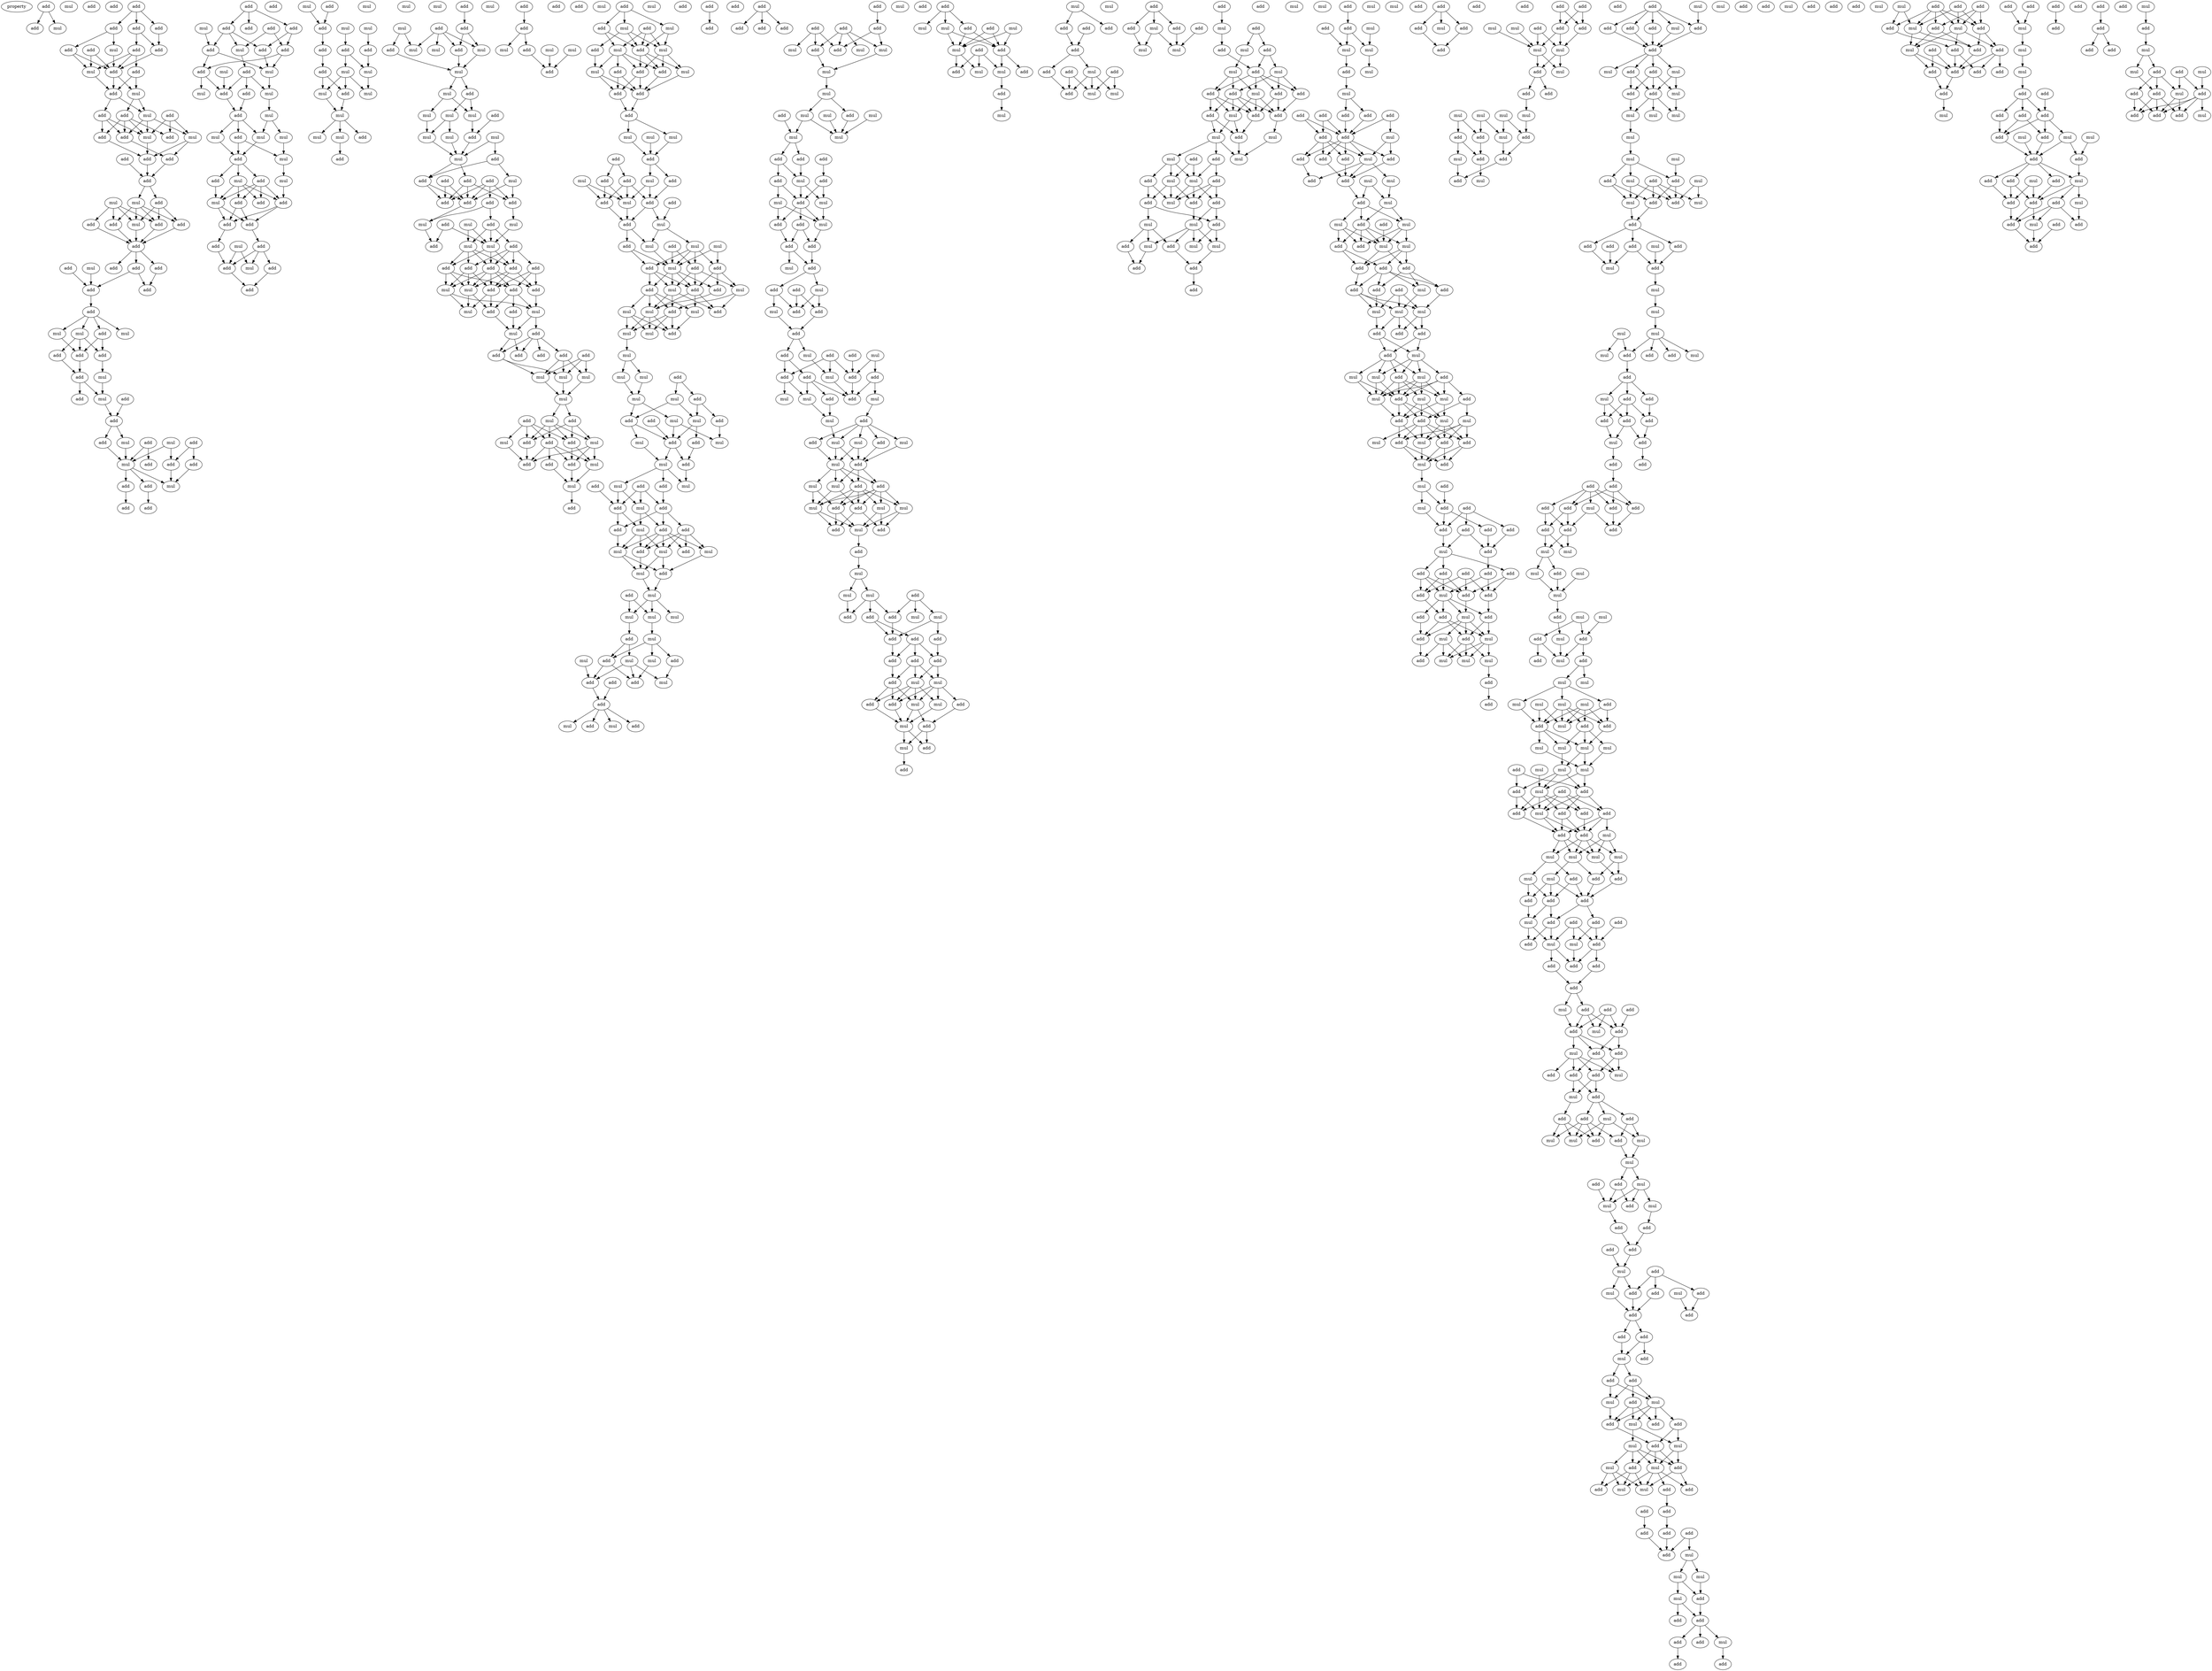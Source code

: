 digraph {
    node [fontcolor=black]
    property [mul=2,lf=1.7]
    0 [ label = add ];
    1 [ label = mul ];
    2 [ label = add ];
    3 [ label = add ];
    4 [ label = add ];
    5 [ label = mul ];
    6 [ label = add ];
    7 [ label = add ];
    8 [ label = add ];
    9 [ label = add ];
    10 [ label = add ];
    11 [ label = add ];
    12 [ label = add ];
    13 [ label = add ];
    14 [ label = mul ];
    15 [ label = mul ];
    16 [ label = add ];
    17 [ label = add ];
    18 [ label = mul ];
    19 [ label = add ];
    20 [ label = mul ];
    21 [ label = add ];
    22 [ label = add ];
    23 [ label = add ];
    24 [ label = add ];
    25 [ label = mul ];
    26 [ label = add ];
    27 [ label = mul ];
    28 [ label = add ];
    29 [ label = add ];
    30 [ label = add ];
    31 [ label = add ];
    32 [ label = add ];
    33 [ label = add ];
    34 [ label = mul ];
    35 [ label = mul ];
    36 [ label = add ];
    37 [ label = add ];
    38 [ label = mul ];
    39 [ label = add ];
    40 [ label = add ];
    41 [ label = add ];
    42 [ label = mul ];
    43 [ label = add ];
    44 [ label = add ];
    45 [ label = add ];
    46 [ label = add ];
    47 [ label = add ];
    48 [ label = add ];
    49 [ label = add ];
    50 [ label = mul ];
    51 [ label = mul ];
    52 [ label = mul ];
    53 [ label = add ];
    54 [ label = add ];
    55 [ label = add ];
    56 [ label = add ];
    57 [ label = add ];
    58 [ label = mul ];
    59 [ label = mul ];
    60 [ label = add ];
    61 [ label = add ];
    62 [ label = add ];
    63 [ label = add ];
    64 [ label = mul ];
    65 [ label = add ];
    66 [ label = mul ];
    67 [ label = add ];
    68 [ label = add ];
    69 [ label = add ];
    70 [ label = mul ];
    71 [ label = add ];
    72 [ label = add ];
    73 [ label = mul ];
    74 [ label = add ];
    75 [ label = add ];
    76 [ label = add ];
    77 [ label = add ];
    78 [ label = add ];
    79 [ label = add ];
    80 [ label = mul ];
    81 [ label = add ];
    82 [ label = add ];
    83 [ label = mul ];
    84 [ label = add ];
    85 [ label = add ];
    86 [ label = add ];
    87 [ label = add ];
    88 [ label = add ];
    89 [ label = mul ];
    90 [ label = mul ];
    91 [ label = mul ];
    92 [ label = add ];
    93 [ label = add ];
    94 [ label = mul ];
    95 [ label = mul ];
    96 [ label = add ];
    97 [ label = add ];
    98 [ label = mul ];
    99 [ label = mul ];
    100 [ label = mul ];
    101 [ label = add ];
    102 [ label = add ];
    103 [ label = mul ];
    104 [ label = mul ];
    105 [ label = mul ];
    106 [ label = add ];
    107 [ label = add ];
    108 [ label = add ];
    109 [ label = add ];
    110 [ label = add ];
    111 [ label = mul ];
    112 [ label = add ];
    113 [ label = add ];
    114 [ label = add ];
    115 [ label = mul ];
    116 [ label = add ];
    117 [ label = add ];
    118 [ label = mul ];
    119 [ label = add ];
    120 [ label = add ];
    121 [ label = mul ];
    122 [ label = add ];
    123 [ label = mul ];
    124 [ label = mul ];
    125 [ label = add ];
    126 [ label = add ];
    127 [ label = add ];
    128 [ label = add ];
    129 [ label = mul ];
    130 [ label = mul ];
    131 [ label = mul ];
    132 [ label = add ];
    133 [ label = mul ];
    134 [ label = mul ];
    135 [ label = add ];
    136 [ label = mul ];
    137 [ label = mul ];
    138 [ label = mul ];
    139 [ label = mul ];
    140 [ label = add ];
    141 [ label = mul ];
    142 [ label = add ];
    143 [ label = add ];
    144 [ label = mul ];
    145 [ label = add ];
    146 [ label = add ];
    147 [ label = add ];
    148 [ label = mul ];
    149 [ label = add ];
    150 [ label = mul ];
    151 [ label = mul ];
    152 [ label = mul ];
    153 [ label = mul ];
    154 [ label = add ];
    155 [ label = mul ];
    156 [ label = mul ];
    157 [ label = add ];
    158 [ label = mul ];
    159 [ label = add ];
    160 [ label = mul ];
    161 [ label = mul ];
    162 [ label = mul ];
    163 [ label = add ];
    164 [ label = mul ];
    165 [ label = mul ];
    166 [ label = add ];
    167 [ label = add ];
    168 [ label = add ];
    169 [ label = add ];
    170 [ label = add ];
    171 [ label = add ];
    172 [ label = add ];
    173 [ label = add ];
    174 [ label = mul ];
    175 [ label = mul ];
    176 [ label = add ];
    177 [ label = add ];
    178 [ label = mul ];
    179 [ label = add ];
    180 [ label = mul ];
    181 [ label = mul ];
    182 [ label = add ];
    183 [ label = add ];
    184 [ label = add ];
    185 [ label = add ];
    186 [ label = add ];
    187 [ label = add ];
    188 [ label = add ];
    189 [ label = mul ];
    190 [ label = mul ];
    191 [ label = add ];
    192 [ label = add ];
    193 [ label = mul ];
    194 [ label = add ];
    195 [ label = add ];
    196 [ label = mul ];
    197 [ label = mul ];
    198 [ label = add ];
    199 [ label = add ];
    200 [ label = add ];
    201 [ label = add ];
    202 [ label = add ];
    203 [ label = add ];
    204 [ label = mul ];
    205 [ label = mul ];
    206 [ label = mul ];
    207 [ label = mul ];
    208 [ label = add ];
    209 [ label = mul ];
    210 [ label = add ];
    211 [ label = mul ];
    212 [ label = add ];
    213 [ label = mul ];
    214 [ label = add ];
    215 [ label = add ];
    216 [ label = add ];
    217 [ label = mul ];
    218 [ label = add ];
    219 [ label = add ];
    220 [ label = mul ];
    221 [ label = add ];
    222 [ label = mul ];
    223 [ label = add ];
    224 [ label = add ];
    225 [ label = mul ];
    226 [ label = mul ];
    227 [ label = mul ];
    228 [ label = add ];
    229 [ label = add ];
    230 [ label = add ];
    231 [ label = add ];
    232 [ label = mul ];
    233 [ label = add ];
    234 [ label = add ];
    235 [ label = mul ];
    236 [ label = mul ];
    237 [ label = add ];
    238 [ label = mul ];
    239 [ label = add ];
    240 [ label = mul ];
    241 [ label = add ];
    242 [ label = add ];
    243 [ label = mul ];
    244 [ label = add ];
    245 [ label = add ];
    246 [ label = mul ];
    247 [ label = add ];
    248 [ label = add ];
    249 [ label = add ];
    250 [ label = mul ];
    251 [ label = mul ];
    252 [ label = mul ];
    253 [ label = mul ];
    254 [ label = add ];
    255 [ label = add ];
    256 [ label = mul ];
    257 [ label = add ];
    258 [ label = mul ];
    259 [ label = add ];
    260 [ label = add ];
    261 [ label = add ];
    262 [ label = mul ];
    263 [ label = add ];
    264 [ label = add ];
    265 [ label = add ];
    266 [ label = mul ];
    267 [ label = mul ];
    268 [ label = mul ];
    269 [ label = mul ];
    270 [ label = add ];
    271 [ label = add ];
    272 [ label = mul ];
    273 [ label = add ];
    274 [ label = add ];
    275 [ label = add ];
    276 [ label = mul ];
    277 [ label = add ];
    278 [ label = mul ];
    279 [ label = add ];
    280 [ label = add ];
    281 [ label = mul ];
    282 [ label = mul ];
    283 [ label = mul ];
    284 [ label = add ];
    285 [ label = add ];
    286 [ label = mul ];
    287 [ label = add ];
    288 [ label = mul ];
    289 [ label = mul ];
    290 [ label = mul ];
    291 [ label = mul ];
    292 [ label = add ];
    293 [ label = add ];
    294 [ label = mul ];
    295 [ label = mul ];
    296 [ label = mul ];
    297 [ label = add ];
    298 [ label = mul ];
    299 [ label = add ];
    300 [ label = add ];
    301 [ label = add ];
    302 [ label = mul ];
    303 [ label = add ];
    304 [ label = mul ];
    305 [ label = add ];
    306 [ label = mul ];
    307 [ label = add ];
    308 [ label = add ];
    309 [ label = mul ];
    310 [ label = add ];
    311 [ label = mul ];
    312 [ label = add ];
    313 [ label = mul ];
    314 [ label = add ];
    315 [ label = mul ];
    316 [ label = add ];
    317 [ label = add ];
    318 [ label = add ];
    319 [ label = add ];
    320 [ label = mul ];
    321 [ label = mul ];
    322 [ label = mul ];
    323 [ label = add ];
    324 [ label = add ];
    325 [ label = mul ];
    326 [ label = add ];
    327 [ label = mul ];
    328 [ label = add ];
    329 [ label = add ];
    330 [ label = add ];
    331 [ label = mul ];
    332 [ label = mul ];
    333 [ label = mul ];
    334 [ label = add ];
    335 [ label = mul ];
    336 [ label = mul ];
    337 [ label = mul ];
    338 [ label = add ];
    339 [ label = add ];
    340 [ label = mul ];
    341 [ label = add ];
    342 [ label = mul ];
    343 [ label = add ];
    344 [ label = add ];
    345 [ label = add ];
    346 [ label = mul ];
    347 [ label = add ];
    348 [ label = add ];
    349 [ label = mul ];
    350 [ label = add ];
    351 [ label = add ];
    352 [ label = add ];
    353 [ label = add ];
    354 [ label = add ];
    355 [ label = add ];
    356 [ label = add ];
    357 [ label = add ];
    358 [ label = add ];
    359 [ label = add ];
    360 [ label = mul ];
    361 [ label = add ];
    362 [ label = mul ];
    363 [ label = mul ];
    364 [ label = mul ];
    365 [ label = mul ];
    366 [ label = mul ];
    367 [ label = mul ];
    368 [ label = mul ];
    369 [ label = add ];
    370 [ label = add ];
    371 [ label = mul ];
    372 [ label = mul ];
    373 [ label = mul ];
    374 [ label = add ];
    375 [ label = add ];
    376 [ label = add ];
    377 [ label = add ];
    378 [ label = mul ];
    379 [ label = add ];
    380 [ label = add ];
    381 [ label = mul ];
    382 [ label = mul ];
    383 [ label = mul ];
    384 [ label = add ];
    385 [ label = add ];
    386 [ label = add ];
    387 [ label = add ];
    388 [ label = mul ];
    389 [ label = add ];
    390 [ label = add ];
    391 [ label = add ];
    392 [ label = mul ];
    393 [ label = add ];
    394 [ label = mul ];
    395 [ label = add ];
    396 [ label = add ];
    397 [ label = add ];
    398 [ label = add ];
    399 [ label = add ];
    400 [ label = mul ];
    401 [ label = mul ];
    402 [ label = add ];
    403 [ label = mul ];
    404 [ label = add ];
    405 [ label = add ];
    406 [ label = add ];
    407 [ label = add ];
    408 [ label = add ];
    409 [ label = mul ];
    410 [ label = mul ];
    411 [ label = mul ];
    412 [ label = mul ];
    413 [ label = add ];
    414 [ label = mul ];
    415 [ label = mul ];
    416 [ label = add ];
    417 [ label = mul ];
    418 [ label = add ];
    419 [ label = mul ];
    420 [ label = add ];
    421 [ label = mul ];
    422 [ label = add ];
    423 [ label = mul ];
    424 [ label = add ];
    425 [ label = mul ];
    426 [ label = mul ];
    427 [ label = add ];
    428 [ label = mul ];
    429 [ label = add ];
    430 [ label = mul ];
    431 [ label = add ];
    432 [ label = add ];
    433 [ label = add ];
    434 [ label = add ];
    435 [ label = mul ];
    436 [ label = add ];
    437 [ label = mul ];
    438 [ label = mul ];
    439 [ label = add ];
    440 [ label = mul ];
    441 [ label = mul ];
    442 [ label = add ];
    443 [ label = add ];
    444 [ label = add ];
    445 [ label = add ];
    446 [ label = add ];
    447 [ label = add ];
    448 [ label = add ];
    449 [ label = add ];
    450 [ label = add ];
    451 [ label = mul ];
    452 [ label = mul ];
    453 [ label = mul ];
    454 [ label = mul ];
    455 [ label = add ];
    456 [ label = add ];
    457 [ label = add ];
    458 [ label = add ];
    459 [ label = mul ];
    460 [ label = mul ];
    461 [ label = add ];
    462 [ label = add ];
    463 [ label = add ];
    464 [ label = mul ];
    465 [ label = add ];
    466 [ label = mul ];
    467 [ label = add ];
    468 [ label = mul ];
    469 [ label = add ];
    470 [ label = add ];
    471 [ label = mul ];
    472 [ label = mul ];
    473 [ label = mul ];
    474 [ label = add ];
    475 [ label = add ];
    476 [ label = add ];
    477 [ label = mul ];
    478 [ label = mul ];
    479 [ label = add ];
    480 [ label = add ];
    481 [ label = add ];
    482 [ label = add ];
    483 [ label = mul ];
    484 [ label = add ];
    485 [ label = add ];
    486 [ label = add ];
    487 [ label = mul ];
    488 [ label = add ];
    489 [ label = mul ];
    490 [ label = mul ];
    491 [ label = add ];
    492 [ label = mul ];
    493 [ label = add ];
    494 [ label = add ];
    495 [ label = add ];
    496 [ label = mul ];
    497 [ label = mul ];
    498 [ label = add ];
    499 [ label = add ];
    500 [ label = add ];
    501 [ label = mul ];
    502 [ label = mul ];
    503 [ label = add ];
    504 [ label = add ];
    505 [ label = mul ];
    506 [ label = mul ];
    507 [ label = add ];
    508 [ label = add ];
    509 [ label = add ];
    510 [ label = add ];
    511 [ label = mul ];
    512 [ label = add ];
    513 [ label = mul ];
    514 [ label = add ];
    515 [ label = add ];
    516 [ label = add ];
    517 [ label = mul ];
    518 [ label = add ];
    519 [ label = mul ];
    520 [ label = mul ];
    521 [ label = mul ];
    522 [ label = add ];
    523 [ label = add ];
    524 [ label = add ];
    525 [ label = mul ];
    526 [ label = mul ];
    527 [ label = add ];
    528 [ label = mul ];
    529 [ label = add ];
    530 [ label = add ];
    531 [ label = add ];
    532 [ label = mul ];
    533 [ label = add ];
    534 [ label = mul ];
    535 [ label = add ];
    536 [ label = mul ];
    537 [ label = mul ];
    538 [ label = mul ];
    539 [ label = add ];
    540 [ label = add ];
    541 [ label = add ];
    542 [ label = add ];
    543 [ label = mul ];
    544 [ label = mul ];
    545 [ label = add ];
    546 [ label = add ];
    547 [ label = add ];
    548 [ label = mul ];
    549 [ label = mul ];
    550 [ label = mul ];
    551 [ label = mul ];
    552 [ label = add ];
    553 [ label = mul ];
    554 [ label = mul ];
    555 [ label = add ];
    556 [ label = add ];
    557 [ label = add ];
    558 [ label = add ];
    559 [ label = add ];
    560 [ label = add ];
    561 [ label = add ];
    562 [ label = mul ];
    563 [ label = add ];
    564 [ label = add ];
    565 [ label = add ];
    566 [ label = add ];
    567 [ label = mul ];
    568 [ label = mul ];
    569 [ label = add ];
    570 [ label = add ];
    571 [ label = mul ];
    572 [ label = add ];
    573 [ label = mul ];
    574 [ label = add ];
    575 [ label = mul ];
    576 [ label = add ];
    577 [ label = mul ];
    578 [ label = mul ];
    579 [ label = add ];
    580 [ label = mul ];
    581 [ label = add ];
    582 [ label = mul ];
    583 [ label = add ];
    584 [ label = add ];
    585 [ label = add ];
    586 [ label = add ];
    587 [ label = mul ];
    588 [ label = add ];
    589 [ label = add ];
    590 [ label = add ];
    591 [ label = mul ];
    592 [ label = mul ];
    593 [ label = mul ];
    594 [ label = add ];
    595 [ label = add ];
    596 [ label = add ];
    597 [ label = add ];
    598 [ label = mul ];
    599 [ label = mul ];
    600 [ label = mul ];
    601 [ label = add ];
    602 [ label = add ];
    603 [ label = mul ];
    604 [ label = mul ];
    605 [ label = mul ];
    606 [ label = add ];
    607 [ label = mul ];
    608 [ label = add ];
    609 [ label = add ];
    610 [ label = mul ];
    611 [ label = add ];
    612 [ label = mul ];
    613 [ label = add ];
    614 [ label = add ];
    615 [ label = add ];
    616 [ label = mul ];
    617 [ label = mul ];
    618 [ label = add ];
    619 [ label = mul ];
    620 [ label = mul ];
    621 [ label = add ];
    622 [ label = add ];
    623 [ label = add ];
    624 [ label = mul ];
    625 [ label = add ];
    626 [ label = add ];
    627 [ label = add ];
    628 [ label = add ];
    629 [ label = add ];
    630 [ label = mul ];
    631 [ label = add ];
    632 [ label = add ];
    633 [ label = add ];
    634 [ label = add ];
    635 [ label = add ];
    636 [ label = add ];
    637 [ label = mul ];
    638 [ label = add ];
    639 [ label = add ];
    640 [ label = mul ];
    641 [ label = add ];
    642 [ label = add ];
    643 [ label = add ];
    644 [ label = add ];
    645 [ label = add ];
    646 [ label = mul ];
    647 [ label = mul ];
    648 [ label = mul ];
    649 [ label = mul ];
    650 [ label = mul ];
    651 [ label = add ];
    652 [ label = add ];
    653 [ label = add ];
    654 [ label = add ];
    655 [ label = add ];
    656 [ label = add ];
    657 [ label = add ];
    658 [ label = mul ];
    659 [ label = add ];
    660 [ label = add ];
    661 [ label = add ];
    662 [ label = add ];
    663 [ label = add ];
    664 [ label = mul ];
    665 [ label = add ];
    666 [ label = add ];
    667 [ label = mul ];
    668 [ label = add ];
    669 [ label = mul ];
    670 [ label = mul ];
    671 [ label = mul ];
    672 [ label = add ];
    673 [ label = add ];
    674 [ label = add ];
    675 [ label = mul ];
    676 [ label = mul ];
    677 [ label = mul ];
    678 [ label = mul ];
    679 [ label = add ];
    680 [ label = add ];
    681 [ label = mul ];
    682 [ label = add ];
    683 [ label = add ];
    684 [ label = mul ];
    685 [ label = add ];
    686 [ label = mul ];
    687 [ label = add ];
    688 [ label = add ];
    689 [ label = mul ];
    690 [ label = add ];
    691 [ label = add ];
    692 [ label = add ];
    693 [ label = mul ];
    694 [ label = add ];
    695 [ label = add ];
    696 [ label = add ];
    697 [ label = mul ];
    698 [ label = add ];
    699 [ label = mul ];
    700 [ label = add ];
    701 [ label = add ];
    702 [ label = add ];
    703 [ label = mul ];
    704 [ label = mul ];
    705 [ label = mul ];
    706 [ label = mul ];
    707 [ label = mul ];
    708 [ label = mul ];
    709 [ label = mul ];
    710 [ label = mul ];
    711 [ label = add ];
    712 [ label = add ];
    713 [ label = add ];
    714 [ label = mul ];
    715 [ label = mul ];
    716 [ label = mul ];
    717 [ label = add ];
    718 [ label = add ];
    719 [ label = mul ];
    720 [ label = add ];
    721 [ label = add ];
    722 [ label = add ];
    723 [ label = add ];
    724 [ label = add ];
    725 [ label = mul ];
    726 [ label = mul ];
    727 [ label = add ];
    728 [ label = mul ];
    729 [ label = mul ];
    730 [ label = mul ];
    731 [ label = mul ];
    732 [ label = add ];
    733 [ label = add ];
    734 [ label = mul ];
    735 [ label = add ];
    736 [ label = mul ];
    737 [ label = add ];
    738 [ label = add ];
    739 [ label = add ];
    740 [ label = mul ];
    741 [ label = add ];
    742 [ label = add ];
    743 [ label = add ];
    744 [ label = add ];
    745 [ label = mul ];
    746 [ label = add ];
    747 [ label = add ];
    748 [ label = add ];
    749 [ label = add ];
    750 [ label = add ];
    751 [ label = add ];
    752 [ label = add ];
    753 [ label = mul ];
    754 [ label = add ];
    755 [ label = add ];
    756 [ label = add ];
    757 [ label = add ];
    758 [ label = mul ];
    759 [ label = mul ];
    760 [ label = add ];
    761 [ label = mul ];
    762 [ label = mul ];
    763 [ label = mul ];
    764 [ label = add ];
    765 [ label = mul ];
    766 [ label = mul ];
    767 [ label = add ];
    768 [ label = add ];
    769 [ label = add ];
    770 [ label = mul ];
    771 [ label = add ];
    772 [ label = mul ];
    773 [ label = add ];
    774 [ label = mul ];
    775 [ label = add ];
    776 [ label = mul ];
    777 [ label = mul ];
    778 [ label = mul ];
    779 [ label = add ];
    780 [ label = mul ];
    781 [ label = mul ];
    782 [ label = mul ];
    783 [ label = add ];
    784 [ label = mul ];
    785 [ label = add ];
    786 [ label = add ];
    787 [ label = mul ];
    788 [ label = mul ];
    789 [ label = mul ];
    790 [ label = add ];
    791 [ label = mul ];
    792 [ label = mul ];
    793 [ label = add ];
    794 [ label = mul ];
    795 [ label = mul ];
    796 [ label = mul ];
    797 [ label = add ];
    798 [ label = add ];
    799 [ label = add ];
    800 [ label = mul ];
    801 [ label = add ];
    802 [ label = add ];
    803 [ label = add ];
    804 [ label = add ];
    805 [ label = add ];
    806 [ label = add ];
    807 [ label = mul ];
    808 [ label = mul ];
    809 [ label = mul ];
    810 [ label = mul ];
    811 [ label = mul ];
    812 [ label = add ];
    813 [ label = add ];
    814 [ label = mul ];
    815 [ label = add ];
    816 [ label = mul ];
    817 [ label = add ];
    818 [ label = add ];
    819 [ label = add ];
    820 [ label = add ];
    821 [ label = mul ];
    822 [ label = add ];
    823 [ label = add ];
    824 [ label = add ];
    825 [ label = mul ];
    826 [ label = add ];
    827 [ label = add ];
    828 [ label = mul ];
    829 [ label = add ];
    830 [ label = add ];
    831 [ label = add ];
    832 [ label = add ];
    833 [ label = mul ];
    834 [ label = add ];
    835 [ label = add ];
    836 [ label = add ];
    837 [ label = mul ];
    838 [ label = add ];
    839 [ label = add ];
    840 [ label = mul ];
    841 [ label = add ];
    842 [ label = add ];
    843 [ label = mul ];
    844 [ label = add ];
    845 [ label = add ];
    846 [ label = add ];
    847 [ label = add ];
    848 [ label = mul ];
    849 [ label = add ];
    850 [ label = mul ];
    851 [ label = add ];
    852 [ label = add ];
    853 [ label = add ];
    854 [ label = mul ];
    855 [ label = mul ];
    856 [ label = add ];
    857 [ label = mul ];
    858 [ label = mul ];
    859 [ label = mul ];
    860 [ label = add ];
    861 [ label = add ];
    862 [ label = mul ];
    863 [ label = add ];
    864 [ label = mul ];
    865 [ label = add ];
    866 [ label = add ];
    867 [ label = add ];
    868 [ label = add ];
    869 [ label = mul ];
    870 [ label = add ];
    871 [ label = add ];
    872 [ label = add ];
    873 [ label = add ];
    874 [ label = mul ];
    875 [ label = mul ];
    876 [ label = add ];
    877 [ label = add ];
    878 [ label = add ];
    879 [ label = add ];
    880 [ label = add ];
    881 [ label = mul ];
    882 [ label = add ];
    883 [ label = add ];
    884 [ label = add ];
    885 [ label = mul ];
    886 [ label = mul ];
    887 [ label = add ];
    888 [ label = add ];
    889 [ label = add ];
    890 [ label = mul ];
    891 [ label = add ];
    892 [ label = mul ];
    893 [ label = mul ];
    894 [ label = add ];
    895 [ label = mul ];
    896 [ label = mul ];
    897 [ label = add ];
    898 [ label = add ];
    899 [ label = add ];
    900 [ label = mul ];
    901 [ label = mul ];
    902 [ label = add ];
    903 [ label = add ];
    904 [ label = add ];
    905 [ label = add ];
    906 [ label = add ];
    907 [ label = add ];
    908 [ label = add ];
    909 [ label = mul ];
    910 [ label = add ];
    911 [ label = mul ];
    912 [ label = mul ];
    913 [ label = mul ];
    914 [ label = add ];
    915 [ label = add ];
    916 [ label = add ];
    917 [ label = add ];
    918 [ label = add ];
    919 [ label = add ];
    920 [ label = mul ];
    921 [ label = add ];
    922 [ label = add ];
    923 [ label = mul ];
    924 [ label = add ];
    925 [ label = mul ];
    926 [ label = add ];
    927 [ label = add ];
    928 [ label = add ];
    929 [ label = add ];
    930 [ label = mul ];
    931 [ label = add ];
    932 [ label = mul ];
    933 [ label = add ];
    934 [ label = add ];
    935 [ label = mul ];
    936 [ label = add ];
    937 [ label = add ];
    938 [ label = add ];
    939 [ label = add ];
    940 [ label = add ];
    941 [ label = add ];
    942 [ label = add ];
    943 [ label = add ];
    944 [ label = add ];
    945 [ label = mul ];
    946 [ label = mul ];
    947 [ label = mul ];
    948 [ label = mul ];
    949 [ label = add ];
    950 [ label = add ];
    951 [ label = add ];
    952 [ label = add ];
    953 [ label = add ];
    954 [ label = add ];
    955 [ label = add ];
    956 [ label = mul ];
    957 [ label = mul ];
    958 [ label = mul ];
    959 [ label = add ];
    960 [ label = add ];
    961 [ label = add ];
    962 [ label = mul ];
    963 [ label = add ];
    964 [ label = mul ];
    965 [ label = add ];
    966 [ label = mul ];
    967 [ label = add ];
    968 [ label = add ];
    969 [ label = add ];
    970 [ label = mul ];
    971 [ label = add ];
    972 [ label = add ];
    973 [ label = add ];
    974 [ label = add ];
    975 [ label = add ];
    976 [ label = add ];
    977 [ label = add ];
    978 [ label = add ];
    979 [ label = add ];
    980 [ label = mul ];
    981 [ label = add ];
    982 [ label = add ];
    983 [ label = add ];
    984 [ label = add ];
    985 [ label = mul ];
    986 [ label = mul ];
    987 [ label = add ];
    988 [ label = mul ];
    989 [ label = add ];
    990 [ label = add ];
    991 [ label = add ];
    992 [ label = mul ];
    993 [ label = add ];
    994 [ label = add ];
    995 [ label = add ];
    996 [ label = mul ];
    997 [ label = add ];
    0 -> 3 [ name = 0 ];
    0 -> 5 [ name = 1 ];
    6 -> 7 [ name = 2 ];
    6 -> 8 [ name = 3 ];
    6 -> 9 [ name = 4 ];
    7 -> 11 [ name = 5 ];
    7 -> 14 [ name = 6 ];
    8 -> 10 [ name = 7 ];
    8 -> 12 [ name = 8 ];
    9 -> 12 [ name = 9 ];
    10 -> 15 [ name = 10 ];
    10 -> 16 [ name = 11 ];
    10 -> 17 [ name = 12 ];
    11 -> 15 [ name = 13 ];
    11 -> 17 [ name = 14 ];
    12 -> 17 [ name = 15 ];
    13 -> 15 [ name = 16 ];
    13 -> 17 [ name = 17 ];
    14 -> 17 [ name = 18 ];
    15 -> 19 [ name = 19 ];
    16 -> 18 [ name = 20 ];
    16 -> 19 [ name = 21 ];
    17 -> 18 [ name = 22 ];
    17 -> 19 [ name = 23 ];
    18 -> 20 [ name = 24 ];
    18 -> 23 [ name = 25 ];
    19 -> 20 [ name = 26 ];
    19 -> 22 [ name = 27 ];
    20 -> 25 [ name = 28 ];
    20 -> 26 [ name = 29 ];
    20 -> 27 [ name = 30 ];
    21 -> 25 [ name = 31 ];
    21 -> 27 [ name = 32 ];
    21 -> 28 [ name = 33 ];
    22 -> 24 [ name = 34 ];
    22 -> 25 [ name = 35 ];
    22 -> 26 [ name = 36 ];
    23 -> 24 [ name = 37 ];
    23 -> 25 [ name = 38 ];
    23 -> 26 [ name = 39 ];
    23 -> 28 [ name = 40 ];
    24 -> 31 [ name = 41 ];
    25 -> 31 [ name = 42 ];
    26 -> 30 [ name = 43 ];
    27 -> 30 [ name = 44 ];
    27 -> 31 [ name = 45 ];
    29 -> 32 [ name = 46 ];
    30 -> 32 [ name = 47 ];
    31 -> 32 [ name = 48 ];
    32 -> 33 [ name = 49 ];
    32 -> 34 [ name = 50 ];
    33 -> 37 [ name = 51 ];
    33 -> 38 [ name = 52 ];
    33 -> 40 [ name = 53 ];
    34 -> 36 [ name = 54 ];
    34 -> 37 [ name = 55 ];
    34 -> 38 [ name = 56 ];
    34 -> 40 [ name = 57 ];
    35 -> 36 [ name = 58 ];
    35 -> 37 [ name = 59 ];
    35 -> 38 [ name = 60 ];
    35 -> 39 [ name = 61 ];
    36 -> 41 [ name = 62 ];
    37 -> 41 [ name = 63 ];
    38 -> 41 [ name = 64 ];
    39 -> 41 [ name = 65 ];
    40 -> 41 [ name = 66 ];
    41 -> 43 [ name = 67 ];
    41 -> 44 [ name = 68 ];
    41 -> 45 [ name = 69 ];
    42 -> 47 [ name = 70 ];
    44 -> 47 [ name = 71 ];
    44 -> 48 [ name = 72 ];
    45 -> 48 [ name = 73 ];
    46 -> 47 [ name = 74 ];
    47 -> 49 [ name = 75 ];
    49 -> 50 [ name = 76 ];
    49 -> 51 [ name = 77 ];
    49 -> 52 [ name = 78 ];
    49 -> 53 [ name = 79 ];
    50 -> 56 [ name = 80 ];
    51 -> 54 [ name = 81 ];
    51 -> 55 [ name = 82 ];
    51 -> 56 [ name = 83 ];
    53 -> 55 [ name = 84 ];
    53 -> 56 [ name = 85 ];
    54 -> 57 [ name = 86 ];
    55 -> 58 [ name = 87 ];
    56 -> 57 [ name = 88 ];
    57 -> 59 [ name = 89 ];
    57 -> 61 [ name = 90 ];
    58 -> 59 [ name = 91 ];
    59 -> 62 [ name = 92 ];
    60 -> 62 [ name = 93 ];
    62 -> 65 [ name = 94 ];
    62 -> 66 [ name = 95 ];
    63 -> 69 [ name = 96 ];
    63 -> 71 [ name = 97 ];
    64 -> 69 [ name = 98 ];
    64 -> 70 [ name = 99 ];
    65 -> 70 [ name = 100 ];
    66 -> 70 [ name = 101 ];
    67 -> 68 [ name = 102 ];
    67 -> 70 [ name = 103 ];
    69 -> 73 [ name = 104 ];
    70 -> 72 [ name = 105 ];
    70 -> 73 [ name = 106 ];
    70 -> 74 [ name = 107 ];
    71 -> 73 [ name = 108 ];
    72 -> 76 [ name = 109 ];
    74 -> 75 [ name = 110 ];
    77 -> 78 [ name = 111 ];
    77 -> 81 [ name = 112 ];
    77 -> 82 [ name = 113 ];
    79 -> 83 [ name = 114 ];
    79 -> 84 [ name = 115 ];
    80 -> 86 [ name = 116 ];
    81 -> 83 [ name = 117 ];
    81 -> 85 [ name = 118 ];
    81 -> 86 [ name = 119 ];
    82 -> 84 [ name = 120 ];
    82 -> 85 [ name = 121 ];
    83 -> 87 [ name = 122 ];
    84 -> 88 [ name = 123 ];
    84 -> 89 [ name = 124 ];
    85 -> 89 [ name = 125 ];
    86 -> 88 [ name = 126 ];
    86 -> 89 [ name = 127 ];
    87 -> 92 [ name = 128 ];
    87 -> 93 [ name = 129 ];
    87 -> 94 [ name = 130 ];
    88 -> 91 [ name = 131 ];
    88 -> 93 [ name = 132 ];
    89 -> 94 [ name = 133 ];
    90 -> 93 [ name = 134 ];
    92 -> 96 [ name = 135 ];
    93 -> 96 [ name = 136 ];
    94 -> 95 [ name = 137 ];
    95 -> 98 [ name = 138 ];
    95 -> 99 [ name = 139 ];
    96 -> 97 [ name = 140 ];
    96 -> 98 [ name = 141 ];
    96 -> 100 [ name = 142 ];
    97 -> 102 [ name = 143 ];
    97 -> 103 [ name = 144 ];
    98 -> 102 [ name = 145 ];
    99 -> 103 [ name = 146 ];
    100 -> 102 [ name = 147 ];
    102 -> 105 [ name = 148 ];
    102 -> 106 [ name = 149 ];
    102 -> 107 [ name = 150 ];
    103 -> 104 [ name = 151 ];
    104 -> 109 [ name = 152 ];
    105 -> 108 [ name = 153 ];
    105 -> 109 [ name = 154 ];
    105 -> 110 [ name = 155 ];
    105 -> 111 [ name = 156 ];
    106 -> 111 [ name = 157 ];
    107 -> 108 [ name = 158 ];
    107 -> 109 [ name = 159 ];
    107 -> 110 [ name = 160 ];
    107 -> 111 [ name = 161 ];
    109 -> 112 [ name = 162 ];
    109 -> 113 [ name = 163 ];
    110 -> 112 [ name = 164 ];
    110 -> 113 [ name = 165 ];
    111 -> 112 [ name = 166 ];
    111 -> 113 [ name = 167 ];
    112 -> 116 [ name = 168 ];
    113 -> 114 [ name = 169 ];
    114 -> 117 [ name = 170 ];
    114 -> 118 [ name = 171 ];
    114 -> 119 [ name = 172 ];
    115 -> 117 [ name = 173 ];
    115 -> 118 [ name = 174 ];
    116 -> 117 [ name = 175 ];
    117 -> 120 [ name = 176 ];
    119 -> 120 [ name = 177 ];
    121 -> 125 [ name = 178 ];
    122 -> 125 [ name = 179 ];
    123 -> 128 [ name = 180 ];
    124 -> 127 [ name = 181 ];
    125 -> 126 [ name = 182 ];
    126 -> 132 [ name = 183 ];
    127 -> 130 [ name = 184 ];
    128 -> 130 [ name = 185 ];
    128 -> 131 [ name = 186 ];
    130 -> 136 [ name = 187 ];
    131 -> 134 [ name = 188 ];
    131 -> 135 [ name = 189 ];
    131 -> 136 [ name = 190 ];
    132 -> 134 [ name = 191 ];
    132 -> 135 [ name = 192 ];
    134 -> 137 [ name = 193 ];
    135 -> 137 [ name = 194 ];
    137 -> 138 [ name = 195 ];
    137 -> 139 [ name = 196 ];
    137 -> 140 [ name = 197 ];
    139 -> 142 [ name = 198 ];
    143 -> 145 [ name = 199 ];
    144 -> 147 [ name = 200 ];
    144 -> 151 [ name = 201 ];
    145 -> 149 [ name = 202 ];
    145 -> 150 [ name = 203 ];
    146 -> 148 [ name = 204 ];
    146 -> 149 [ name = 205 ];
    146 -> 150 [ name = 206 ];
    146 -> 151 [ name = 207 ];
    147 -> 152 [ name = 208 ];
    149 -> 152 [ name = 209 ];
    150 -> 152 [ name = 210 ];
    152 -> 153 [ name = 211 ];
    152 -> 154 [ name = 212 ];
    153 -> 155 [ name = 213 ];
    153 -> 158 [ name = 214 ];
    154 -> 156 [ name = 215 ];
    154 -> 158 [ name = 216 ];
    155 -> 160 [ name = 217 ];
    156 -> 160 [ name = 218 ];
    156 -> 161 [ name = 219 ];
    157 -> 159 [ name = 220 ];
    158 -> 159 [ name = 221 ];
    159 -> 164 [ name = 222 ];
    160 -> 164 [ name = 223 ];
    161 -> 164 [ name = 224 ];
    162 -> 163 [ name = 225 ];
    162 -> 164 [ name = 226 ];
    163 -> 165 [ name = 227 ];
    163 -> 166 [ name = 228 ];
    164 -> 166 [ name = 229 ];
    164 -> 168 [ name = 230 ];
    165 -> 170 [ name = 231 ];
    165 -> 171 [ name = 232 ];
    166 -> 170 [ name = 233 ];
    166 -> 173 [ name = 234 ];
    167 -> 170 [ name = 235 ];
    167 -> 173 [ name = 236 ];
    168 -> 170 [ name = 237 ];
    168 -> 171 [ name = 238 ];
    168 -> 173 [ name = 239 ];
    169 -> 170 [ name = 240 ];
    169 -> 171 [ name = 241 ];
    169 -> 172 [ name = 242 ];
    169 -> 173 [ name = 243 ];
    170 -> 174 [ name = 244 ];
    171 -> 178 [ name = 245 ];
    172 -> 174 [ name = 246 ];
    172 -> 176 [ name = 247 ];
    174 -> 179 [ name = 248 ];
    175 -> 180 [ name = 249 ];
    175 -> 181 [ name = 250 ];
    176 -> 180 [ name = 251 ];
    176 -> 181 [ name = 252 ];
    176 -> 182 [ name = 253 ];
    177 -> 179 [ name = 254 ];
    177 -> 181 [ name = 255 ];
    178 -> 181 [ name = 256 ];
    180 -> 183 [ name = 257 ];
    180 -> 184 [ name = 258 ];
    180 -> 185 [ name = 259 ];
    180 -> 186 [ name = 260 ];
    181 -> 183 [ name = 261 ];
    181 -> 185 [ name = 262 ];
    181 -> 186 [ name = 263 ];
    182 -> 184 [ name = 264 ];
    182 -> 185 [ name = 265 ];
    182 -> 186 [ name = 266 ];
    182 -> 187 [ name = 267 ];
    183 -> 189 [ name = 268 ];
    183 -> 190 [ name = 269 ];
    183 -> 191 [ name = 270 ];
    184 -> 189 [ name = 271 ];
    184 -> 190 [ name = 272 ];
    184 -> 192 [ name = 273 ];
    185 -> 188 [ name = 274 ];
    185 -> 189 [ name = 275 ];
    185 -> 190 [ name = 276 ];
    185 -> 191 [ name = 277 ];
    185 -> 192 [ name = 278 ];
    186 -> 188 [ name = 279 ];
    186 -> 189 [ name = 280 ];
    186 -> 192 [ name = 281 ];
    187 -> 188 [ name = 282 ];
    187 -> 191 [ name = 283 ];
    187 -> 192 [ name = 284 ];
    188 -> 193 [ name = 285 ];
    189 -> 194 [ name = 286 ];
    189 -> 196 [ name = 287 ];
    190 -> 193 [ name = 288 ];
    190 -> 196 [ name = 289 ];
    191 -> 193 [ name = 290 ];
    191 -> 194 [ name = 291 ];
    191 -> 195 [ name = 292 ];
    192 -> 194 [ name = 293 ];
    192 -> 196 [ name = 294 ];
    193 -> 197 [ name = 295 ];
    193 -> 198 [ name = 296 ];
    194 -> 197 [ name = 297 ];
    195 -> 197 [ name = 298 ];
    197 -> 199 [ name = 299 ];
    197 -> 201 [ name = 300 ];
    198 -> 199 [ name = 301 ];
    198 -> 200 [ name = 302 ];
    198 -> 201 [ name = 303 ];
    198 -> 203 [ name = 304 ];
    199 -> 204 [ name = 305 ];
    199 -> 206 [ name = 306 ];
    202 -> 204 [ name = 307 ];
    202 -> 205 [ name = 308 ];
    202 -> 206 [ name = 309 ];
    203 -> 204 [ name = 310 ];
    203 -> 205 [ name = 311 ];
    203 -> 206 [ name = 312 ];
    204 -> 207 [ name = 313 ];
    205 -> 207 [ name = 314 ];
    206 -> 207 [ name = 315 ];
    207 -> 209 [ name = 316 ];
    207 -> 210 [ name = 317 ];
    208 -> 212 [ name = 318 ];
    208 -> 213 [ name = 319 ];
    208 -> 214 [ name = 320 ];
    208 -> 215 [ name = 321 ];
    209 -> 211 [ name = 322 ];
    209 -> 212 [ name = 323 ];
    209 -> 214 [ name = 324 ];
    209 -> 215 [ name = 325 ];
    210 -> 211 [ name = 326 ];
    210 -> 212 [ name = 327 ];
    210 -> 214 [ name = 328 ];
    211 -> 216 [ name = 329 ];
    211 -> 217 [ name = 330 ];
    211 -> 219 [ name = 331 ];
    212 -> 216 [ name = 332 ];
    212 -> 217 [ name = 333 ];
    213 -> 219 [ name = 334 ];
    214 -> 219 [ name = 335 ];
    215 -> 216 [ name = 336 ];
    215 -> 217 [ name = 337 ];
    215 -> 218 [ name = 338 ];
    215 -> 219 [ name = 339 ];
    216 -> 220 [ name = 340 ];
    217 -> 220 [ name = 341 ];
    218 -> 220 [ name = 342 ];
    220 -> 221 [ name = 343 ];
    223 -> 224 [ name = 344 ];
    224 -> 226 [ name = 345 ];
    224 -> 228 [ name = 346 ];
    225 -> 230 [ name = 347 ];
    227 -> 230 [ name = 348 ];
    228 -> 230 [ name = 349 ];
    233 -> 235 [ name = 350 ];
    233 -> 236 [ name = 351 ];
    233 -> 237 [ name = 352 ];
    234 -> 238 [ name = 353 ];
    234 -> 240 [ name = 354 ];
    234 -> 241 [ name = 355 ];
    235 -> 238 [ name = 356 ];
    235 -> 239 [ name = 357 ];
    235 -> 241 [ name = 358 ];
    236 -> 238 [ name = 359 ];
    236 -> 241 [ name = 360 ];
    237 -> 240 [ name = 361 ];
    237 -> 241 [ name = 362 ];
    238 -> 242 [ name = 363 ];
    238 -> 245 [ name = 364 ];
    238 -> 246 [ name = 365 ];
    239 -> 243 [ name = 366 ];
    240 -> 242 [ name = 367 ];
    240 -> 243 [ name = 368 ];
    240 -> 244 [ name = 369 ];
    240 -> 245 [ name = 370 ];
    241 -> 242 [ name = 371 ];
    241 -> 245 [ name = 372 ];
    241 -> 246 [ name = 373 ];
    242 -> 247 [ name = 374 ];
    243 -> 247 [ name = 375 ];
    243 -> 248 [ name = 376 ];
    244 -> 247 [ name = 377 ];
    244 -> 248 [ name = 378 ];
    245 -> 247 [ name = 379 ];
    245 -> 248 [ name = 380 ];
    246 -> 247 [ name = 381 ];
    247 -> 249 [ name = 382 ];
    248 -> 249 [ name = 383 ];
    249 -> 250 [ name = 384 ];
    249 -> 252 [ name = 385 ];
    250 -> 255 [ name = 386 ];
    251 -> 255 [ name = 387 ];
    252 -> 255 [ name = 388 ];
    254 -> 257 [ name = 389 ];
    254 -> 259 [ name = 390 ];
    255 -> 258 [ name = 391 ];
    255 -> 260 [ name = 392 ];
    256 -> 262 [ name = 393 ];
    256 -> 263 [ name = 394 ];
    257 -> 262 [ name = 395 ];
    257 -> 263 [ name = 396 ];
    258 -> 261 [ name = 397 ];
    258 -> 262 [ name = 398 ];
    259 -> 261 [ name = 399 ];
    259 -> 262 [ name = 400 ];
    259 -> 263 [ name = 401 ];
    260 -> 261 [ name = 402 ];
    261 -> 265 [ name = 403 ];
    261 -> 266 [ name = 404 ];
    262 -> 265 [ name = 405 ];
    263 -> 265 [ name = 406 ];
    264 -> 266 [ name = 407 ];
    265 -> 267 [ name = 408 ];
    265 -> 270 [ name = 409 ];
    266 -> 267 [ name = 410 ];
    266 -> 268 [ name = 411 ];
    267 -> 272 [ name = 412 ];
    268 -> 272 [ name = 413 ];
    268 -> 273 [ name = 414 ];
    268 -> 274 [ name = 415 ];
    268 -> 275 [ name = 416 ];
    269 -> 272 [ name = 417 ];
    269 -> 275 [ name = 418 ];
    270 -> 272 [ name = 419 ];
    270 -> 274 [ name = 420 ];
    271 -> 272 [ name = 421 ];
    271 -> 273 [ name = 422 ];
    272 -> 276 [ name = 423 ];
    272 -> 277 [ name = 424 ];
    272 -> 279 [ name = 425 ];
    272 -> 280 [ name = 426 ];
    273 -> 276 [ name = 427 ];
    273 -> 278 [ name = 428 ];
    273 -> 279 [ name = 429 ];
    274 -> 276 [ name = 430 ];
    274 -> 277 [ name = 431 ];
    274 -> 279 [ name = 432 ];
    275 -> 278 [ name = 433 ];
    275 -> 279 [ name = 434 ];
    275 -> 280 [ name = 435 ];
    276 -> 281 [ name = 436 ];
    276 -> 284 [ name = 437 ];
    276 -> 285 [ name = 438 ];
    277 -> 281 [ name = 439 ];
    277 -> 282 [ name = 440 ];
    277 -> 283 [ name = 441 ];
    277 -> 284 [ name = 442 ];
    278 -> 284 [ name = 443 ];
    278 -> 285 [ name = 444 ];
    279 -> 281 [ name = 445 ];
    279 -> 283 [ name = 446 ];
    279 -> 285 [ name = 447 ];
    280 -> 281 [ name = 448 ];
    281 -> 286 [ name = 449 ];
    281 -> 287 [ name = 450 ];
    281 -> 288 [ name = 451 ];
    282 -> 286 [ name = 452 ];
    282 -> 287 [ name = 453 ];
    282 -> 288 [ name = 454 ];
    283 -> 287 [ name = 455 ];
    284 -> 286 [ name = 456 ];
    284 -> 287 [ name = 457 ];
    284 -> 288 [ name = 458 ];
    286 -> 289 [ name = 459 ];
    289 -> 290 [ name = 460 ];
    289 -> 291 [ name = 461 ];
    290 -> 294 [ name = 462 ];
    291 -> 294 [ name = 463 ];
    292 -> 293 [ name = 464 ];
    292 -> 295 [ name = 465 ];
    293 -> 296 [ name = 466 ];
    293 -> 299 [ name = 467 ];
    294 -> 298 [ name = 468 ];
    294 -> 300 [ name = 469 ];
    295 -> 296 [ name = 470 ];
    295 -> 300 [ name = 471 ];
    296 -> 301 [ name = 472 ];
    296 -> 303 [ name = 473 ];
    297 -> 303 [ name = 474 ];
    298 -> 302 [ name = 475 ];
    298 -> 303 [ name = 476 ];
    299 -> 302 [ name = 477 ];
    300 -> 303 [ name = 478 ];
    300 -> 304 [ name = 479 ];
    301 -> 305 [ name = 480 ];
    303 -> 305 [ name = 481 ];
    303 -> 306 [ name = 482 ];
    304 -> 306 [ name = 483 ];
    305 -> 309 [ name = 484 ];
    306 -> 308 [ name = 485 ];
    306 -> 309 [ name = 486 ];
    306 -> 311 [ name = 487 ];
    307 -> 312 [ name = 488 ];
    307 -> 313 [ name = 489 ];
    307 -> 314 [ name = 490 ];
    308 -> 312 [ name = 491 ];
    310 -> 314 [ name = 492 ];
    311 -> 313 [ name = 493 ];
    311 -> 314 [ name = 494 ];
    312 -> 316 [ name = 495 ];
    312 -> 317 [ name = 496 ];
    312 -> 318 [ name = 497 ];
    313 -> 315 [ name = 498 ];
    313 -> 316 [ name = 499 ];
    314 -> 315 [ name = 500 ];
    314 -> 318 [ name = 501 ];
    315 -> 321 [ name = 502 ];
    315 -> 322 [ name = 503 ];
    315 -> 324 [ name = 504 ];
    316 -> 320 [ name = 505 ];
    316 -> 321 [ name = 506 ];
    316 -> 322 [ name = 507 ];
    316 -> 323 [ name = 508 ];
    316 -> 324 [ name = 509 ];
    317 -> 320 [ name = 510 ];
    317 -> 321 [ name = 511 ];
    317 -> 323 [ name = 512 ];
    317 -> 324 [ name = 513 ];
    318 -> 322 [ name = 514 ];
    320 -> 326 [ name = 515 ];
    321 -> 325 [ name = 516 ];
    321 -> 326 [ name = 517 ];
    322 -> 325 [ name = 518 ];
    322 -> 326 [ name = 519 ];
    324 -> 325 [ name = 520 ];
    325 -> 327 [ name = 521 ];
    326 -> 327 [ name = 522 ];
    327 -> 331 [ name = 523 ];
    327 -> 332 [ name = 524 ];
    327 -> 333 [ name = 525 ];
    328 -> 331 [ name = 526 ];
    328 -> 332 [ name = 527 ];
    329 -> 330 [ name = 528 ];
    331 -> 335 [ name = 529 ];
    332 -> 334 [ name = 530 ];
    334 -> 338 [ name = 531 ];
    334 -> 340 [ name = 532 ];
    335 -> 336 [ name = 533 ];
    335 -> 338 [ name = 534 ];
    335 -> 339 [ name = 535 ];
    336 -> 341 [ name = 536 ];
    337 -> 344 [ name = 537 ];
    338 -> 341 [ name = 538 ];
    338 -> 344 [ name = 539 ];
    339 -> 342 [ name = 540 ];
    340 -> 341 [ name = 541 ];
    340 -> 342 [ name = 542 ];
    340 -> 344 [ name = 543 ];
    343 -> 345 [ name = 544 ];
    344 -> 345 [ name = 545 ];
    345 -> 346 [ name = 546 ];
    345 -> 348 [ name = 547 ];
    345 -> 349 [ name = 548 ];
    345 -> 350 [ name = 549 ];
    351 -> 352 [ name = 550 ];
    351 -> 353 [ name = 551 ];
    351 -> 354 [ name = 552 ];
    355 -> 357 [ name = 553 ];
    356 -> 359 [ name = 554 ];
    356 -> 361 [ name = 555 ];
    356 -> 362 [ name = 556 ];
    357 -> 361 [ name = 557 ];
    357 -> 363 [ name = 558 ];
    358 -> 359 [ name = 559 ];
    358 -> 360 [ name = 560 ];
    358 -> 361 [ name = 561 ];
    358 -> 363 [ name = 562 ];
    359 -> 364 [ name = 563 ];
    363 -> 364 [ name = 564 ];
    364 -> 366 [ name = 565 ];
    366 -> 368 [ name = 566 ];
    366 -> 369 [ name = 567 ];
    367 -> 373 [ name = 568 ];
    368 -> 372 [ name = 569 ];
    368 -> 373 [ name = 570 ];
    369 -> 373 [ name = 571 ];
    370 -> 372 [ name = 572 ];
    371 -> 373 [ name = 573 ];
    372 -> 375 [ name = 574 ];
    372 -> 376 [ name = 575 ];
    374 -> 379 [ name = 576 ];
    375 -> 378 [ name = 577 ];
    376 -> 377 [ name = 578 ];
    376 -> 378 [ name = 579 ];
    377 -> 380 [ name = 580 ];
    377 -> 382 [ name = 581 ];
    378 -> 380 [ name = 582 ];
    378 -> 381 [ name = 583 ];
    379 -> 380 [ name = 584 ];
    379 -> 381 [ name = 585 ];
    380 -> 383 [ name = 586 ];
    380 -> 384 [ name = 587 ];
    380 -> 385 [ name = 588 ];
    381 -> 383 [ name = 589 ];
    382 -> 383 [ name = 590 ];
    382 -> 385 [ name = 591 ];
    383 -> 386 [ name = 592 ];
    384 -> 386 [ name = 593 ];
    384 -> 387 [ name = 594 ];
    385 -> 387 [ name = 595 ];
    386 -> 389 [ name = 596 ];
    387 -> 388 [ name = 597 ];
    387 -> 389 [ name = 598 ];
    389 -> 391 [ name = 599 ];
    389 -> 392 [ name = 600 ];
    390 -> 393 [ name = 601 ];
    390 -> 395 [ name = 602 ];
    391 -> 393 [ name = 603 ];
    391 -> 394 [ name = 604 ];
    392 -> 393 [ name = 605 ];
    392 -> 395 [ name = 606 ];
    394 -> 396 [ name = 607 ];
    395 -> 396 [ name = 608 ];
    396 -> 398 [ name = 609 ];
    396 -> 401 [ name = 610 ];
    397 -> 402 [ name = 611 ];
    398 -> 404 [ name = 612 ];
    398 -> 405 [ name = 613 ];
    399 -> 402 [ name = 614 ];
    399 -> 403 [ name = 615 ];
    399 -> 404 [ name = 616 ];
    400 -> 402 [ name = 617 ];
    400 -> 406 [ name = 618 ];
    401 -> 403 [ name = 619 ];
    402 -> 407 [ name = 620 ];
    403 -> 407 [ name = 621 ];
    404 -> 409 [ name = 622 ];
    404 -> 411 [ name = 623 ];
    405 -> 407 [ name = 624 ];
    405 -> 408 [ name = 625 ];
    405 -> 411 [ name = 626 ];
    406 -> 407 [ name = 627 ];
    406 -> 410 [ name = 628 ];
    408 -> 412 [ name = 629 ];
    410 -> 413 [ name = 630 ];
    411 -> 412 [ name = 631 ];
    412 -> 414 [ name = 632 ];
    413 -> 414 [ name = 633 ];
    413 -> 415 [ name = 634 ];
    413 -> 416 [ name = 635 ];
    413 -> 417 [ name = 636 ];
    413 -> 418 [ name = 637 ];
    414 -> 419 [ name = 638 ];
    414 -> 420 [ name = 639 ];
    415 -> 420 [ name = 640 ];
    416 -> 420 [ name = 641 ];
    417 -> 419 [ name = 642 ];
    417 -> 420 [ name = 643 ];
    418 -> 419 [ name = 644 ];
    419 -> 421 [ name = 645 ];
    419 -> 422 [ name = 646 ];
    419 -> 423 [ name = 647 ];
    419 -> 424 [ name = 648 ];
    420 -> 422 [ name = 649 ];
    420 -> 423 [ name = 650 ];
    420 -> 424 [ name = 651 ];
    421 -> 428 [ name = 652 ];
    421 -> 429 [ name = 653 ];
    422 -> 425 [ name = 654 ];
    422 -> 426 [ name = 655 ];
    422 -> 427 [ name = 656 ];
    422 -> 428 [ name = 657 ];
    422 -> 429 [ name = 658 ];
    423 -> 427 [ name = 659 ];
    423 -> 428 [ name = 660 ];
    424 -> 425 [ name = 661 ];
    424 -> 426 [ name = 662 ];
    424 -> 427 [ name = 663 ];
    424 -> 428 [ name = 664 ];
    424 -> 429 [ name = 665 ];
    425 -> 430 [ name = 666 ];
    425 -> 432 [ name = 667 ];
    426 -> 430 [ name = 668 ];
    426 -> 432 [ name = 669 ];
    427 -> 431 [ name = 670 ];
    427 -> 432 [ name = 671 ];
    428 -> 430 [ name = 672 ];
    428 -> 431 [ name = 673 ];
    429 -> 430 [ name = 674 ];
    429 -> 431 [ name = 675 ];
    430 -> 434 [ name = 676 ];
    434 -> 435 [ name = 677 ];
    435 -> 437 [ name = 678 ];
    435 -> 438 [ name = 679 ];
    436 -> 440 [ name = 680 ];
    436 -> 441 [ name = 681 ];
    436 -> 442 [ name = 682 ];
    437 -> 439 [ name = 683 ];
    438 -> 439 [ name = 684 ];
    438 -> 442 [ name = 685 ];
    438 -> 443 [ name = 686 ];
    440 -> 445 [ name = 687 ];
    440 -> 446 [ name = 688 ];
    442 -> 446 [ name = 689 ];
    443 -> 444 [ name = 690 ];
    443 -> 446 [ name = 691 ];
    444 -> 447 [ name = 692 ];
    444 -> 448 [ name = 693 ];
    444 -> 449 [ name = 694 ];
    445 -> 448 [ name = 695 ];
    446 -> 449 [ name = 696 ];
    447 -> 450 [ name = 697 ];
    447 -> 451 [ name = 698 ];
    447 -> 452 [ name = 699 ];
    448 -> 451 [ name = 700 ];
    448 -> 452 [ name = 701 ];
    449 -> 450 [ name = 702 ];
    450 -> 454 [ name = 703 ];
    450 -> 456 [ name = 704 ];
    450 -> 457 [ name = 705 ];
    451 -> 453 [ name = 706 ];
    451 -> 454 [ name = 707 ];
    451 -> 456 [ name = 708 ];
    451 -> 457 [ name = 709 ];
    452 -> 453 [ name = 710 ];
    452 -> 454 [ name = 711 ];
    452 -> 455 [ name = 712 ];
    452 -> 457 [ name = 713 ];
    453 -> 459 [ name = 714 ];
    454 -> 458 [ name = 715 ];
    454 -> 459 [ name = 716 ];
    455 -> 458 [ name = 717 ];
    456 -> 459 [ name = 718 ];
    457 -> 459 [ name = 719 ];
    458 -> 460 [ name = 720 ];
    458 -> 461 [ name = 721 ];
    459 -> 460 [ name = 722 ];
    459 -> 461 [ name = 723 ];
    460 -> 462 [ name = 724 ];
    463 -> 464 [ name = 725 ];
    463 -> 467 [ name = 726 ];
    463 -> 468 [ name = 727 ];
    465 -> 469 [ name = 728 ];
    465 -> 471 [ name = 729 ];
    466 -> 469 [ name = 730 ];
    466 -> 471 [ name = 731 ];
    467 -> 469 [ name = 732 ];
    467 -> 471 [ name = 733 ];
    468 -> 469 [ name = 734 ];
    468 -> 471 [ name = 735 ];
    469 -> 472 [ name = 736 ];
    469 -> 474 [ name = 737 ];
    470 -> 472 [ name = 738 ];
    470 -> 473 [ name = 739 ];
    470 -> 475 [ name = 740 ];
    471 -> 473 [ name = 741 ];
    471 -> 475 [ name = 742 ];
    472 -> 476 [ name = 743 ];
    476 -> 478 [ name = 744 ];
    477 -> 479 [ name = 745 ];
    477 -> 480 [ name = 746 ];
    479 -> 482 [ name = 747 ];
    481 -> 482 [ name = 748 ];
    482 -> 485 [ name = 749 ];
    482 -> 487 [ name = 750 ];
    484 -> 489 [ name = 751 ];
    484 -> 490 [ name = 752 ];
    485 -> 488 [ name = 753 ];
    486 -> 488 [ name = 754 ];
    486 -> 489 [ name = 755 ];
    487 -> 488 [ name = 756 ];
    487 -> 489 [ name = 757 ];
    487 -> 490 [ name = 758 ];
    491 -> 492 [ name = 759 ];
    491 -> 494 [ name = 760 ];
    491 -> 495 [ name = 761 ];
    492 -> 496 [ name = 762 ];
    492 -> 497 [ name = 763 ];
    493 -> 497 [ name = 764 ];
    494 -> 497 [ name = 765 ];
    495 -> 496 [ name = 766 ];
    498 -> 501 [ name = 767 ];
    500 -> 502 [ name = 768 ];
    500 -> 504 [ name = 769 ];
    501 -> 503 [ name = 770 ];
    502 -> 506 [ name = 771 ];
    503 -> 507 [ name = 772 ];
    504 -> 505 [ name = 773 ];
    504 -> 507 [ name = 774 ];
    505 -> 509 [ name = 775 ];
    505 -> 510 [ name = 776 ];
    505 -> 512 [ name = 777 ];
    506 -> 508 [ name = 778 ];
    506 -> 511 [ name = 779 ];
    506 -> 512 [ name = 780 ];
    507 -> 508 [ name = 781 ];
    507 -> 509 [ name = 782 ];
    507 -> 510 [ name = 783 ];
    507 -> 511 [ name = 784 ];
    508 -> 513 [ name = 785 ];
    508 -> 514 [ name = 786 ];
    508 -> 516 [ name = 787 ];
    509 -> 515 [ name = 788 ];
    510 -> 515 [ name = 789 ];
    510 -> 516 [ name = 790 ];
    511 -> 513 [ name = 791 ];
    511 -> 515 [ name = 792 ];
    511 -> 516 [ name = 793 ];
    512 -> 513 [ name = 794 ];
    512 -> 514 [ name = 795 ];
    512 -> 515 [ name = 796 ];
    512 -> 516 [ name = 797 ];
    513 -> 518 [ name = 798 ];
    513 -> 519 [ name = 799 ];
    514 -> 518 [ name = 800 ];
    514 -> 519 [ name = 801 ];
    515 -> 517 [ name = 802 ];
    516 -> 518 [ name = 803 ];
    517 -> 521 [ name = 804 ];
    518 -> 521 [ name = 805 ];
    519 -> 520 [ name = 806 ];
    519 -> 521 [ name = 807 ];
    519 -> 522 [ name = 808 ];
    520 -> 524 [ name = 809 ];
    520 -> 525 [ name = 810 ];
    520 -> 526 [ name = 811 ];
    522 -> 525 [ name = 812 ];
    522 -> 527 [ name = 813 ];
    523 -> 525 [ name = 814 ];
    523 -> 526 [ name = 815 ];
    524 -> 528 [ name = 816 ];
    524 -> 531 [ name = 817 ];
    525 -> 528 [ name = 818 ];
    525 -> 529 [ name = 819 ];
    525 -> 530 [ name = 820 ];
    526 -> 528 [ name = 821 ];
    526 -> 530 [ name = 822 ];
    526 -> 531 [ name = 823 ];
    527 -> 528 [ name = 824 ];
    527 -> 529 [ name = 825 ];
    527 -> 530 [ name = 826 ];
    529 -> 532 [ name = 827 ];
    529 -> 533 [ name = 828 ];
    530 -> 532 [ name = 829 ];
    531 -> 533 [ name = 830 ];
    531 -> 534 [ name = 831 ];
    532 -> 536 [ name = 832 ];
    532 -> 537 [ name = 833 ];
    532 -> 538 [ name = 834 ];
    532 -> 539 [ name = 835 ];
    533 -> 537 [ name = 836 ];
    533 -> 538 [ name = 837 ];
    534 -> 535 [ name = 838 ];
    534 -> 536 [ name = 839 ];
    534 -> 539 [ name = 840 ];
    535 -> 540 [ name = 841 ];
    536 -> 540 [ name = 842 ];
    538 -> 541 [ name = 843 ];
    539 -> 541 [ name = 844 ];
    541 -> 542 [ name = 845 ];
    545 -> 546 [ name = 846 ];
    546 -> 550 [ name = 847 ];
    546 -> 551 [ name = 848 ];
    547 -> 550 [ name = 849 ];
    548 -> 551 [ name = 850 ];
    550 -> 552 [ name = 851 ];
    551 -> 553 [ name = 852 ];
    552 -> 554 [ name = 853 ];
    554 -> 558 [ name = 854 ];
    554 -> 559 [ name = 855 ];
    555 -> 560 [ name = 856 ];
    555 -> 561 [ name = 857 ];
    556 -> 561 [ name = 858 ];
    556 -> 562 [ name = 859 ];
    557 -> 560 [ name = 860 ];
    557 -> 561 [ name = 861 ];
    558 -> 561 [ name = 862 ];
    559 -> 561 [ name = 863 ];
    560 -> 564 [ name = 864 ];
    560 -> 565 [ name = 865 ];
    560 -> 566 [ name = 866 ];
    560 -> 567 [ name = 867 ];
    561 -> 563 [ name = 868 ];
    561 -> 564 [ name = 869 ];
    561 -> 565 [ name = 870 ];
    561 -> 566 [ name = 871 ];
    561 -> 567 [ name = 872 ];
    562 -> 563 [ name = 873 ];
    562 -> 567 [ name = 874 ];
    563 -> 570 [ name = 875 ];
    564 -> 570 [ name = 876 ];
    565 -> 570 [ name = 877 ];
    566 -> 569 [ name = 878 ];
    567 -> 568 [ name = 879 ];
    567 -> 569 [ name = 880 ];
    567 -> 570 [ name = 881 ];
    568 -> 573 [ name = 882 ];
    570 -> 572 [ name = 883 ];
    571 -> 572 [ name = 884 ];
    571 -> 573 [ name = 885 ];
    572 -> 575 [ name = 886 ];
    572 -> 576 [ name = 887 ];
    572 -> 577 [ name = 888 ];
    573 -> 575 [ name = 889 ];
    573 -> 576 [ name = 890 ];
    574 -> 580 [ name = 891 ];
    575 -> 580 [ name = 892 ];
    575 -> 581 [ name = 893 ];
    575 -> 582 [ name = 894 ];
    576 -> 579 [ name = 895 ];
    576 -> 580 [ name = 896 ];
    576 -> 581 [ name = 897 ];
    576 -> 582 [ name = 898 ];
    577 -> 579 [ name = 899 ];
    577 -> 580 [ name = 900 ];
    577 -> 581 [ name = 901 ];
    579 -> 583 [ name = 902 ];
    579 -> 585 [ name = 903 ];
    580 -> 583 [ name = 904 ];
    580 -> 584 [ name = 905 ];
    582 -> 583 [ name = 906 ];
    582 -> 584 [ name = 907 ];
    582 -> 585 [ name = 908 ];
    583 -> 588 [ name = 909 ];
    584 -> 586 [ name = 910 ];
    584 -> 587 [ name = 911 ];
    584 -> 589 [ name = 912 ];
    585 -> 586 [ name = 913 ];
    585 -> 587 [ name = 914 ];
    585 -> 588 [ name = 915 ];
    585 -> 589 [ name = 916 ];
    586 -> 593 [ name = 917 ];
    587 -> 592 [ name = 918 ];
    588 -> 591 [ name = 919 ];
    588 -> 592 [ name = 920 ];
    588 -> 593 [ name = 921 ];
    589 -> 591 [ name = 922 ];
    590 -> 591 [ name = 923 ];
    590 -> 592 [ name = 924 ];
    590 -> 593 [ name = 925 ];
    591 -> 594 [ name = 926 ];
    591 -> 595 [ name = 927 ];
    592 -> 594 [ name = 928 ];
    592 -> 595 [ name = 929 ];
    592 -> 596 [ name = 930 ];
    593 -> 596 [ name = 931 ];
    595 -> 597 [ name = 932 ];
    595 -> 598 [ name = 933 ];
    596 -> 597 [ name = 934 ];
    596 -> 598 [ name = 935 ];
    597 -> 599 [ name = 936 ];
    597 -> 600 [ name = 937 ];
    597 -> 602 [ name = 938 ];
    597 -> 603 [ name = 939 ];
    598 -> 599 [ name = 940 ];
    598 -> 601 [ name = 941 ];
    598 -> 602 [ name = 942 ];
    598 -> 603 [ name = 943 ];
    599 -> 604 [ name = 944 ];
    599 -> 605 [ name = 945 ];
    599 -> 606 [ name = 946 ];
    599 -> 607 [ name = 947 ];
    600 -> 604 [ name = 948 ];
    600 -> 606 [ name = 949 ];
    601 -> 604 [ name = 950 ];
    601 -> 605 [ name = 951 ];
    601 -> 606 [ name = 952 ];
    601 -> 608 [ name = 953 ];
    602 -> 604 [ name = 954 ];
    602 -> 605 [ name = 955 ];
    602 -> 606 [ name = 956 ];
    602 -> 607 [ name = 957 ];
    603 -> 604 [ name = 958 ];
    603 -> 606 [ name = 959 ];
    604 -> 611 [ name = 960 ];
    605 -> 611 [ name = 961 ];
    605 -> 612 [ name = 962 ];
    606 -> 609 [ name = 963 ];
    606 -> 611 [ name = 964 ];
    606 -> 612 [ name = 965 ];
    607 -> 609 [ name = 966 ];
    607 -> 611 [ name = 967 ];
    607 -> 612 [ name = 968 ];
    608 -> 609 [ name = 969 ];
    608 -> 610 [ name = 970 ];
    609 -> 613 [ name = 971 ];
    609 -> 614 [ name = 972 ];
    609 -> 615 [ name = 973 ];
    609 -> 616 [ name = 974 ];
    609 -> 617 [ name = 975 ];
    610 -> 613 [ name = 976 ];
    610 -> 614 [ name = 977 ];
    610 -> 615 [ name = 978 ];
    610 -> 617 [ name = 979 ];
    611 -> 615 [ name = 980 ];
    611 -> 617 [ name = 981 ];
    612 -> 613 [ name = 982 ];
    612 -> 614 [ name = 983 ];
    612 -> 617 [ name = 984 ];
    613 -> 618 [ name = 985 ];
    613 -> 619 [ name = 986 ];
    614 -> 618 [ name = 987 ];
    614 -> 619 [ name = 988 ];
    615 -> 618 [ name = 989 ];
    615 -> 619 [ name = 990 ];
    617 -> 619 [ name = 991 ];
    619 -> 620 [ name = 992 ];
    620 -> 623 [ name = 993 ];
    620 -> 624 [ name = 994 ];
    621 -> 623 [ name = 995 ];
    622 -> 625 [ name = 996 ];
    622 -> 627 [ name = 997 ];
    622 -> 628 [ name = 998 ];
    623 -> 626 [ name = 999 ];
    623 -> 628 [ name = 1000 ];
    624 -> 628 [ name = 1001 ];
    625 -> 629 [ name = 1002 ];
    625 -> 630 [ name = 1003 ];
    626 -> 629 [ name = 1004 ];
    627 -> 629 [ name = 1005 ];
    628 -> 630 [ name = 1006 ];
    629 -> 634 [ name = 1007 ];
    630 -> 632 [ name = 1008 ];
    630 -> 633 [ name = 1009 ];
    630 -> 635 [ name = 1010 ];
    631 -> 636 [ name = 1011 ];
    631 -> 638 [ name = 1012 ];
    631 -> 639 [ name = 1013 ];
    632 -> 636 [ name = 1014 ];
    632 -> 639 [ name = 1015 ];
    633 -> 636 [ name = 1016 ];
    633 -> 637 [ name = 1017 ];
    633 -> 638 [ name = 1018 ];
    634 -> 637 [ name = 1019 ];
    634 -> 639 [ name = 1020 ];
    635 -> 636 [ name = 1021 ];
    635 -> 637 [ name = 1022 ];
    635 -> 638 [ name = 1023 ];
    636 -> 640 [ name = 1024 ];
    637 -> 640 [ name = 1025 ];
    637 -> 641 [ name = 1026 ];
    637 -> 642 [ name = 1027 ];
    637 -> 643 [ name = 1028 ];
    638 -> 641 [ name = 1029 ];
    639 -> 642 [ name = 1030 ];
    640 -> 644 [ name = 1031 ];
    640 -> 645 [ name = 1032 ];
    640 -> 646 [ name = 1033 ];
    640 -> 647 [ name = 1034 ];
    641 -> 644 [ name = 1035 ];
    641 -> 645 [ name = 1036 ];
    641 -> 646 [ name = 1037 ];
    642 -> 645 [ name = 1038 ];
    642 -> 646 [ name = 1039 ];
    643 -> 644 [ name = 1040 ];
    644 -> 651 [ name = 1041 ];
    645 -> 648 [ name = 1042 ];
    645 -> 649 [ name = 1043 ];
    645 -> 650 [ name = 1044 ];
    646 -> 648 [ name = 1045 ];
    646 -> 649 [ name = 1046 ];
    646 -> 650 [ name = 1047 ];
    647 -> 649 [ name = 1048 ];
    647 -> 650 [ name = 1049 ];
    647 -> 651 [ name = 1050 ];
    648 -> 653 [ name = 1051 ];
    653 -> 654 [ name = 1052 ];
    655 -> 657 [ name = 1053 ];
    655 -> 658 [ name = 1054 ];
    655 -> 659 [ name = 1055 ];
    657 -> 661 [ name = 1056 ];
    659 -> 661 [ name = 1057 ];
    662 -> 665 [ name = 1058 ];
    662 -> 668 [ name = 1059 ];
    663 -> 665 [ name = 1060 ];
    663 -> 668 [ name = 1061 ];
    664 -> 669 [ name = 1062 ];
    665 -> 669 [ name = 1063 ];
    665 -> 670 [ name = 1064 ];
    666 -> 669 [ name = 1065 ];
    666 -> 670 [ name = 1066 ];
    667 -> 669 [ name = 1067 ];
    668 -> 670 [ name = 1068 ];
    669 -> 671 [ name = 1069 ];
    669 -> 672 [ name = 1070 ];
    670 -> 671 [ name = 1071 ];
    670 -> 672 [ name = 1072 ];
    672 -> 673 [ name = 1073 ];
    672 -> 674 [ name = 1074 ];
    673 -> 675 [ name = 1075 ];
    675 -> 682 [ name = 1076 ];
    676 -> 681 [ name = 1077 ];
    676 -> 682 [ name = 1078 ];
    677 -> 679 [ name = 1079 ];
    677 -> 680 [ name = 1080 ];
    678 -> 680 [ name = 1081 ];
    678 -> 681 [ name = 1082 ];
    679 -> 683 [ name = 1083 ];
    679 -> 684 [ name = 1084 ];
    680 -> 683 [ name = 1085 ];
    681 -> 685 [ name = 1086 ];
    682 -> 685 [ name = 1087 ];
    683 -> 686 [ name = 1088 ];
    684 -> 687 [ name = 1089 ];
    685 -> 687 [ name = 1090 ];
    689 -> 694 [ name = 1091 ];
    690 -> 691 [ name = 1092 ];
    690 -> 692 [ name = 1093 ];
    690 -> 693 [ name = 1094 ];
    690 -> 694 [ name = 1095 ];
    690 -> 695 [ name = 1096 ];
    691 -> 696 [ name = 1097 ];
    692 -> 696 [ name = 1098 ];
    693 -> 696 [ name = 1099 ];
    694 -> 696 [ name = 1100 ];
    695 -> 696 [ name = 1101 ];
    696 -> 697 [ name = 1102 ];
    696 -> 698 [ name = 1103 ];
    696 -> 699 [ name = 1104 ];
    696 -> 700 [ name = 1105 ];
    698 -> 701 [ name = 1106 ];
    698 -> 702 [ name = 1107 ];
    699 -> 702 [ name = 1108 ];
    699 -> 703 [ name = 1109 ];
    700 -> 701 [ name = 1110 ];
    700 -> 702 [ name = 1111 ];
    700 -> 703 [ name = 1112 ];
    701 -> 706 [ name = 1113 ];
    702 -> 705 [ name = 1114 ];
    702 -> 706 [ name = 1115 ];
    702 -> 707 [ name = 1116 ];
    703 -> 705 [ name = 1117 ];
    706 -> 708 [ name = 1118 ];
    708 -> 710 [ name = 1119 ];
    709 -> 713 [ name = 1120 ];
    710 -> 711 [ name = 1121 ];
    710 -> 713 [ name = 1122 ];
    710 -> 715 [ name = 1123 ];
    711 -> 717 [ name = 1124 ];
    711 -> 719 [ name = 1125 ];
    712 -> 716 [ name = 1126 ];
    712 -> 717 [ name = 1127 ];
    712 -> 718 [ name = 1128 ];
    712 -> 719 [ name = 1129 ];
    713 -> 717 [ name = 1130 ];
    713 -> 718 [ name = 1131 ];
    714 -> 716 [ name = 1132 ];
    714 -> 718 [ name = 1133 ];
    715 -> 718 [ name = 1134 ];
    715 -> 719 [ name = 1135 ];
    717 -> 720 [ name = 1136 ];
    719 -> 720 [ name = 1137 ];
    720 -> 721 [ name = 1138 ];
    720 -> 722 [ name = 1139 ];
    720 -> 723 [ name = 1140 ];
    721 -> 726 [ name = 1141 ];
    722 -> 727 [ name = 1142 ];
    723 -> 726 [ name = 1143 ];
    723 -> 727 [ name = 1144 ];
    724 -> 726 [ name = 1145 ];
    725 -> 727 [ name = 1146 ];
    727 -> 728 [ name = 1147 ];
    728 -> 729 [ name = 1148 ];
    729 -> 730 [ name = 1149 ];
    730 -> 732 [ name = 1150 ];
    730 -> 733 [ name = 1151 ];
    730 -> 735 [ name = 1152 ];
    730 -> 736 [ name = 1153 ];
    731 -> 733 [ name = 1154 ];
    731 -> 734 [ name = 1155 ];
    733 -> 737 [ name = 1156 ];
    737 -> 738 [ name = 1157 ];
    737 -> 739 [ name = 1158 ];
    737 -> 740 [ name = 1159 ];
    738 -> 741 [ name = 1160 ];
    738 -> 742 [ name = 1161 ];
    738 -> 743 [ name = 1162 ];
    739 -> 742 [ name = 1163 ];
    740 -> 741 [ name = 1164 ];
    740 -> 743 [ name = 1165 ];
    741 -> 745 [ name = 1166 ];
    742 -> 744 [ name = 1167 ];
    743 -> 744 [ name = 1168 ];
    743 -> 745 [ name = 1169 ];
    744 -> 747 [ name = 1170 ];
    745 -> 746 [ name = 1171 ];
    746 -> 749 [ name = 1172 ];
    748 -> 750 [ name = 1173 ];
    748 -> 751 [ name = 1174 ];
    748 -> 752 [ name = 1175 ];
    748 -> 753 [ name = 1176 ];
    748 -> 754 [ name = 1177 ];
    749 -> 750 [ name = 1178 ];
    749 -> 752 [ name = 1179 ];
    749 -> 754 [ name = 1180 ];
    750 -> 755 [ name = 1181 ];
    750 -> 757 [ name = 1182 ];
    751 -> 755 [ name = 1183 ];
    751 -> 757 [ name = 1184 ];
    752 -> 756 [ name = 1185 ];
    753 -> 756 [ name = 1186 ];
    753 -> 757 [ name = 1187 ];
    754 -> 756 [ name = 1188 ];
    755 -> 758 [ name = 1189 ];
    755 -> 759 [ name = 1190 ];
    757 -> 758 [ name = 1191 ];
    757 -> 759 [ name = 1192 ];
    758 -> 760 [ name = 1193 ];
    758 -> 761 [ name = 1194 ];
    760 -> 763 [ name = 1195 ];
    761 -> 763 [ name = 1196 ];
    762 -> 763 [ name = 1197 ];
    763 -> 767 [ name = 1198 ];
    765 -> 769 [ name = 1199 ];
    766 -> 768 [ name = 1200 ];
    766 -> 769 [ name = 1201 ];
    767 -> 770 [ name = 1202 ];
    768 -> 772 [ name = 1203 ];
    768 -> 773 [ name = 1204 ];
    769 -> 771 [ name = 1205 ];
    769 -> 772 [ name = 1206 ];
    770 -> 772 [ name = 1207 ];
    771 -> 774 [ name = 1208 ];
    771 -> 776 [ name = 1209 ];
    774 -> 777 [ name = 1210 ];
    774 -> 779 [ name = 1211 ];
    774 -> 781 [ name = 1212 ];
    777 -> 782 [ name = 1213 ];
    777 -> 783 [ name = 1214 ];
    777 -> 785 [ name = 1215 ];
    777 -> 786 [ name = 1216 ];
    778 -> 782 [ name = 1217 ];
    778 -> 783 [ name = 1218 ];
    779 -> 782 [ name = 1219 ];
    779 -> 785 [ name = 1220 ];
    780 -> 782 [ name = 1221 ];
    780 -> 783 [ name = 1222 ];
    780 -> 785 [ name = 1223 ];
    780 -> 786 [ name = 1224 ];
    781 -> 783 [ name = 1225 ];
    783 -> 788 [ name = 1226 ];
    783 -> 789 [ name = 1227 ];
    783 -> 791 [ name = 1228 ];
    785 -> 788 [ name = 1229 ];
    786 -> 787 [ name = 1230 ];
    786 -> 788 [ name = 1231 ];
    786 -> 791 [ name = 1232 ];
    787 -> 795 [ name = 1233 ];
    788 -> 792 [ name = 1234 ];
    788 -> 795 [ name = 1235 ];
    789 -> 795 [ name = 1236 ];
    791 -> 792 [ name = 1237 ];
    792 -> 796 [ name = 1238 ];
    792 -> 797 [ name = 1239 ];
    792 -> 799 [ name = 1240 ];
    793 -> 797 [ name = 1241 ];
    793 -> 799 [ name = 1242 ];
    794 -> 796 [ name = 1243 ];
    795 -> 796 [ name = 1244 ];
    795 -> 797 [ name = 1245 ];
    796 -> 800 [ name = 1246 ];
    796 -> 801 [ name = 1247 ];
    796 -> 802 [ name = 1248 ];
    796 -> 803 [ name = 1249 ];
    797 -> 800 [ name = 1250 ];
    797 -> 803 [ name = 1251 ];
    797 -> 804 [ name = 1252 ];
    798 -> 800 [ name = 1253 ];
    798 -> 801 [ name = 1254 ];
    798 -> 802 [ name = 1255 ];
    798 -> 804 [ name = 1256 ];
    799 -> 800 [ name = 1257 ];
    799 -> 802 [ name = 1258 ];
    800 -> 805 [ name = 1259 ];
    800 -> 806 [ name = 1260 ];
    801 -> 805 [ name = 1261 ];
    802 -> 806 [ name = 1262 ];
    803 -> 805 [ name = 1263 ];
    803 -> 806 [ name = 1264 ];
    804 -> 805 [ name = 1265 ];
    804 -> 806 [ name = 1266 ];
    804 -> 807 [ name = 1267 ];
    805 -> 808 [ name = 1268 ];
    805 -> 809 [ name = 1269 ];
    805 -> 810 [ name = 1270 ];
    805 -> 811 [ name = 1271 ];
    806 -> 808 [ name = 1272 ];
    806 -> 810 [ name = 1273 ];
    806 -> 811 [ name = 1274 ];
    807 -> 809 [ name = 1275 ];
    807 -> 810 [ name = 1276 ];
    807 -> 811 [ name = 1277 ];
    808 -> 815 [ name = 1278 ];
    808 -> 816 [ name = 1279 ];
    809 -> 812 [ name = 1280 ];
    809 -> 813 [ name = 1281 ];
    810 -> 812 [ name = 1282 ];
    810 -> 814 [ name = 1283 ];
    811 -> 813 [ name = 1284 ];
    812 -> 819 [ name = 1285 ];
    813 -> 819 [ name = 1286 ];
    814 -> 817 [ name = 1287 ];
    814 -> 818 [ name = 1288 ];
    814 -> 819 [ name = 1289 ];
    815 -> 817 [ name = 1290 ];
    815 -> 819 [ name = 1291 ];
    816 -> 817 [ name = 1292 ];
    816 -> 818 [ name = 1293 ];
    817 -> 821 [ name = 1294 ];
    817 -> 824 [ name = 1295 ];
    818 -> 821 [ name = 1296 ];
    819 -> 820 [ name = 1297 ];
    819 -> 824 [ name = 1298 ];
    820 -> 825 [ name = 1299 ];
    820 -> 826 [ name = 1300 ];
    821 -> 827 [ name = 1301 ];
    821 -> 828 [ name = 1302 ];
    822 -> 825 [ name = 1303 ];
    822 -> 826 [ name = 1304 ];
    822 -> 828 [ name = 1305 ];
    823 -> 826 [ name = 1306 ];
    824 -> 827 [ name = 1307 ];
    824 -> 828 [ name = 1308 ];
    825 -> 830 [ name = 1309 ];
    826 -> 830 [ name = 1310 ];
    826 -> 831 [ name = 1311 ];
    828 -> 829 [ name = 1312 ];
    828 -> 830 [ name = 1313 ];
    829 -> 832 [ name = 1314 ];
    831 -> 832 [ name = 1315 ];
    832 -> 833 [ name = 1316 ];
    832 -> 835 [ name = 1317 ];
    833 -> 839 [ name = 1318 ];
    834 -> 838 [ name = 1319 ];
    835 -> 837 [ name = 1320 ];
    835 -> 838 [ name = 1321 ];
    835 -> 839 [ name = 1322 ];
    836 -> 837 [ name = 1323 ];
    836 -> 838 [ name = 1324 ];
    836 -> 839 [ name = 1325 ];
    838 -> 841 [ name = 1326 ];
    838 -> 842 [ name = 1327 ];
    839 -> 840 [ name = 1328 ];
    839 -> 841 [ name = 1329 ];
    839 -> 842 [ name = 1330 ];
    840 -> 843 [ name = 1331 ];
    840 -> 844 [ name = 1332 ];
    840 -> 845 [ name = 1333 ];
    840 -> 846 [ name = 1334 ];
    841 -> 843 [ name = 1335 ];
    841 -> 844 [ name = 1336 ];
    842 -> 843 [ name = 1337 ];
    842 -> 845 [ name = 1338 ];
    844 -> 847 [ name = 1339 ];
    844 -> 848 [ name = 1340 ];
    845 -> 847 [ name = 1341 ];
    845 -> 848 [ name = 1342 ];
    847 -> 849 [ name = 1343 ];
    847 -> 850 [ name = 1344 ];
    847 -> 852 [ name = 1345 ];
    848 -> 851 [ name = 1346 ];
    849 -> 853 [ name = 1347 ];
    849 -> 854 [ name = 1348 ];
    849 -> 855 [ name = 1349 ];
    849 -> 856 [ name = 1350 ];
    850 -> 854 [ name = 1351 ];
    850 -> 856 [ name = 1352 ];
    850 -> 857 [ name = 1353 ];
    851 -> 854 [ name = 1354 ];
    851 -> 855 [ name = 1355 ];
    851 -> 856 [ name = 1356 ];
    852 -> 853 [ name = 1357 ];
    852 -> 857 [ name = 1358 ];
    853 -> 858 [ name = 1359 ];
    857 -> 858 [ name = 1360 ];
    858 -> 859 [ name = 1361 ];
    858 -> 861 [ name = 1362 ];
    859 -> 862 [ name = 1363 ];
    859 -> 863 [ name = 1364 ];
    859 -> 864 [ name = 1365 ];
    860 -> 862 [ name = 1366 ];
    861 -> 862 [ name = 1367 ];
    861 -> 863 [ name = 1368 ];
    862 -> 866 [ name = 1369 ];
    864 -> 865 [ name = 1370 ];
    865 -> 868 [ name = 1371 ];
    866 -> 868 [ name = 1372 ];
    867 -> 869 [ name = 1373 ];
    868 -> 869 [ name = 1374 ];
    869 -> 873 [ name = 1375 ];
    869 -> 875 [ name = 1376 ];
    870 -> 871 [ name = 1377 ];
    870 -> 872 [ name = 1378 ];
    870 -> 873 [ name = 1379 ];
    871 -> 876 [ name = 1380 ];
    872 -> 877 [ name = 1381 ];
    873 -> 877 [ name = 1382 ];
    874 -> 876 [ name = 1383 ];
    875 -> 877 [ name = 1384 ];
    877 -> 878 [ name = 1385 ];
    877 -> 880 [ name = 1386 ];
    878 -> 881 [ name = 1387 ];
    878 -> 882 [ name = 1388 ];
    880 -> 881 [ name = 1389 ];
    881 -> 883 [ name = 1390 ];
    881 -> 884 [ name = 1391 ];
    883 -> 885 [ name = 1392 ];
    883 -> 886 [ name = 1393 ];
    884 -> 885 [ name = 1394 ];
    884 -> 886 [ name = 1395 ];
    884 -> 887 [ name = 1396 ];
    885 -> 889 [ name = 1397 ];
    886 -> 888 [ name = 1398 ];
    886 -> 889 [ name = 1399 ];
    886 -> 890 [ name = 1400 ];
    886 -> 891 [ name = 1401 ];
    887 -> 889 [ name = 1402 ];
    887 -> 890 [ name = 1403 ];
    887 -> 891 [ name = 1404 ];
    888 -> 892 [ name = 1405 ];
    888 -> 894 [ name = 1406 ];
    889 -> 894 [ name = 1407 ];
    890 -> 892 [ name = 1408 ];
    890 -> 893 [ name = 1409 ];
    892 -> 896 [ name = 1410 ];
    892 -> 898 [ name = 1411 ];
    893 -> 895 [ name = 1412 ];
    893 -> 896 [ name = 1413 ];
    893 -> 897 [ name = 1414 ];
    893 -> 898 [ name = 1415 ];
    894 -> 896 [ name = 1416 ];
    894 -> 897 [ name = 1417 ];
    894 -> 898 [ name = 1418 ];
    895 -> 900 [ name = 1419 ];
    895 -> 901 [ name = 1420 ];
    895 -> 903 [ name = 1421 ];
    896 -> 899 [ name = 1422 ];
    896 -> 900 [ name = 1423 ];
    896 -> 901 [ name = 1424 ];
    896 -> 902 [ name = 1425 ];
    897 -> 900 [ name = 1426 ];
    897 -> 901 [ name = 1427 ];
    897 -> 903 [ name = 1428 ];
    898 -> 901 [ name = 1429 ];
    898 -> 902 [ name = 1430 ];
    899 -> 904 [ name = 1431 ];
    904 -> 907 [ name = 1432 ];
    905 -> 908 [ name = 1433 ];
    906 -> 909 [ name = 1434 ];
    906 -> 910 [ name = 1435 ];
    907 -> 910 [ name = 1436 ];
    908 -> 910 [ name = 1437 ];
    909 -> 911 [ name = 1438 ];
    909 -> 912 [ name = 1439 ];
    911 -> 914 [ name = 1440 ];
    912 -> 913 [ name = 1441 ];
    912 -> 914 [ name = 1442 ];
    913 -> 915 [ name = 1443 ];
    913 -> 916 [ name = 1444 ];
    914 -> 915 [ name = 1445 ];
    915 -> 918 [ name = 1446 ];
    915 -> 919 [ name = 1447 ];
    915 -> 920 [ name = 1448 ];
    918 -> 922 [ name = 1449 ];
    920 -> 921 [ name = 1450 ];
    924 -> 928 [ name = 1451 ];
    924 -> 929 [ name = 1452 ];
    924 -> 930 [ name = 1453 ];
    925 -> 931 [ name = 1454 ];
    925 -> 932 [ name = 1455 ];
    926 -> 928 [ name = 1456 ];
    926 -> 930 [ name = 1457 ];
    926 -> 932 [ name = 1458 ];
    927 -> 928 [ name = 1459 ];
    927 -> 929 [ name = 1460 ];
    927 -> 930 [ name = 1461 ];
    927 -> 931 [ name = 1462 ];
    927 -> 932 [ name = 1463 ];
    928 -> 933 [ name = 1464 ];
    928 -> 936 [ name = 1465 ];
    929 -> 933 [ name = 1466 ];
    929 -> 935 [ name = 1467 ];
    930 -> 935 [ name = 1468 ];
    930 -> 936 [ name = 1469 ];
    930 -> 937 [ name = 1470 ];
    931 -> 937 [ name = 1471 ];
    932 -> 933 [ name = 1472 ];
    932 -> 935 [ name = 1473 ];
    933 -> 939 [ name = 1474 ];
    934 -> 938 [ name = 1475 ];
    934 -> 939 [ name = 1476 ];
    935 -> 938 [ name = 1477 ];
    935 -> 939 [ name = 1478 ];
    936 -> 939 [ name = 1479 ];
    936 -> 940 [ name = 1480 ];
    936 -> 941 [ name = 1481 ];
    937 -> 939 [ name = 1482 ];
    937 -> 940 [ name = 1483 ];
    938 -> 942 [ name = 1484 ];
    939 -> 942 [ name = 1485 ];
    942 -> 945 [ name = 1486 ];
    943 -> 946 [ name = 1487 ];
    944 -> 946 [ name = 1488 ];
    946 -> 947 [ name = 1489 ];
    947 -> 948 [ name = 1490 ];
    948 -> 950 [ name = 1491 ];
    949 -> 952 [ name = 1492 ];
    950 -> 951 [ name = 1493 ];
    950 -> 952 [ name = 1494 ];
    950 -> 953 [ name = 1495 ];
    951 -> 954 [ name = 1496 ];
    952 -> 954 [ name = 1497 ];
    952 -> 955 [ name = 1498 ];
    952 -> 957 [ name = 1499 ];
    953 -> 954 [ name = 1500 ];
    953 -> 955 [ name = 1501 ];
    954 -> 960 [ name = 1502 ];
    955 -> 960 [ name = 1503 ];
    956 -> 959 [ name = 1504 ];
    957 -> 959 [ name = 1505 ];
    957 -> 960 [ name = 1506 ];
    958 -> 960 [ name = 1507 ];
    959 -> 964 [ name = 1508 ];
    960 -> 961 [ name = 1509 ];
    960 -> 963 [ name = 1510 ];
    960 -> 964 [ name = 1511 ];
    960 -> 965 [ name = 1512 ];
    961 -> 968 [ name = 1513 ];
    962 -> 967 [ name = 1514 ];
    962 -> 968 [ name = 1515 ];
    963 -> 967 [ name = 1516 ];
    964 -> 966 [ name = 1517 ];
    964 -> 967 [ name = 1518 ];
    964 -> 969 [ name = 1519 ];
    965 -> 967 [ name = 1520 ];
    965 -> 968 [ name = 1521 ];
    966 -> 972 [ name = 1522 ];
    967 -> 970 [ name = 1523 ];
    967 -> 973 [ name = 1524 ];
    968 -> 973 [ name = 1525 ];
    969 -> 970 [ name = 1526 ];
    969 -> 972 [ name = 1527 ];
    969 -> 973 [ name = 1528 ];
    970 -> 974 [ name = 1529 ];
    971 -> 974 [ name = 1530 ];
    973 -> 974 [ name = 1531 ];
    975 -> 977 [ name = 1532 ];
    978 -> 981 [ name = 1533 ];
    980 -> 983 [ name = 1534 ];
    981 -> 982 [ name = 1535 ];
    981 -> 984 [ name = 1536 ];
    983 -> 985 [ name = 1537 ];
    985 -> 986 [ name = 1538 ];
    985 -> 989 [ name = 1539 ];
    986 -> 990 [ name = 1540 ];
    987 -> 991 [ name = 1541 ];
    987 -> 992 [ name = 1542 ];
    988 -> 991 [ name = 1543 ];
    989 -> 990 [ name = 1544 ];
    989 -> 992 [ name = 1545 ];
    989 -> 993 [ name = 1546 ];
    990 -> 994 [ name = 1547 ];
    990 -> 995 [ name = 1548 ];
    990 -> 997 [ name = 1549 ];
    991 -> 994 [ name = 1550 ];
    991 -> 995 [ name = 1551 ];
    991 -> 996 [ name = 1552 ];
    991 -> 997 [ name = 1553 ];
    992 -> 994 [ name = 1554 ];
    992 -> 995 [ name = 1555 ];
    993 -> 994 [ name = 1556 ];
    993 -> 997 [ name = 1557 ];
}
